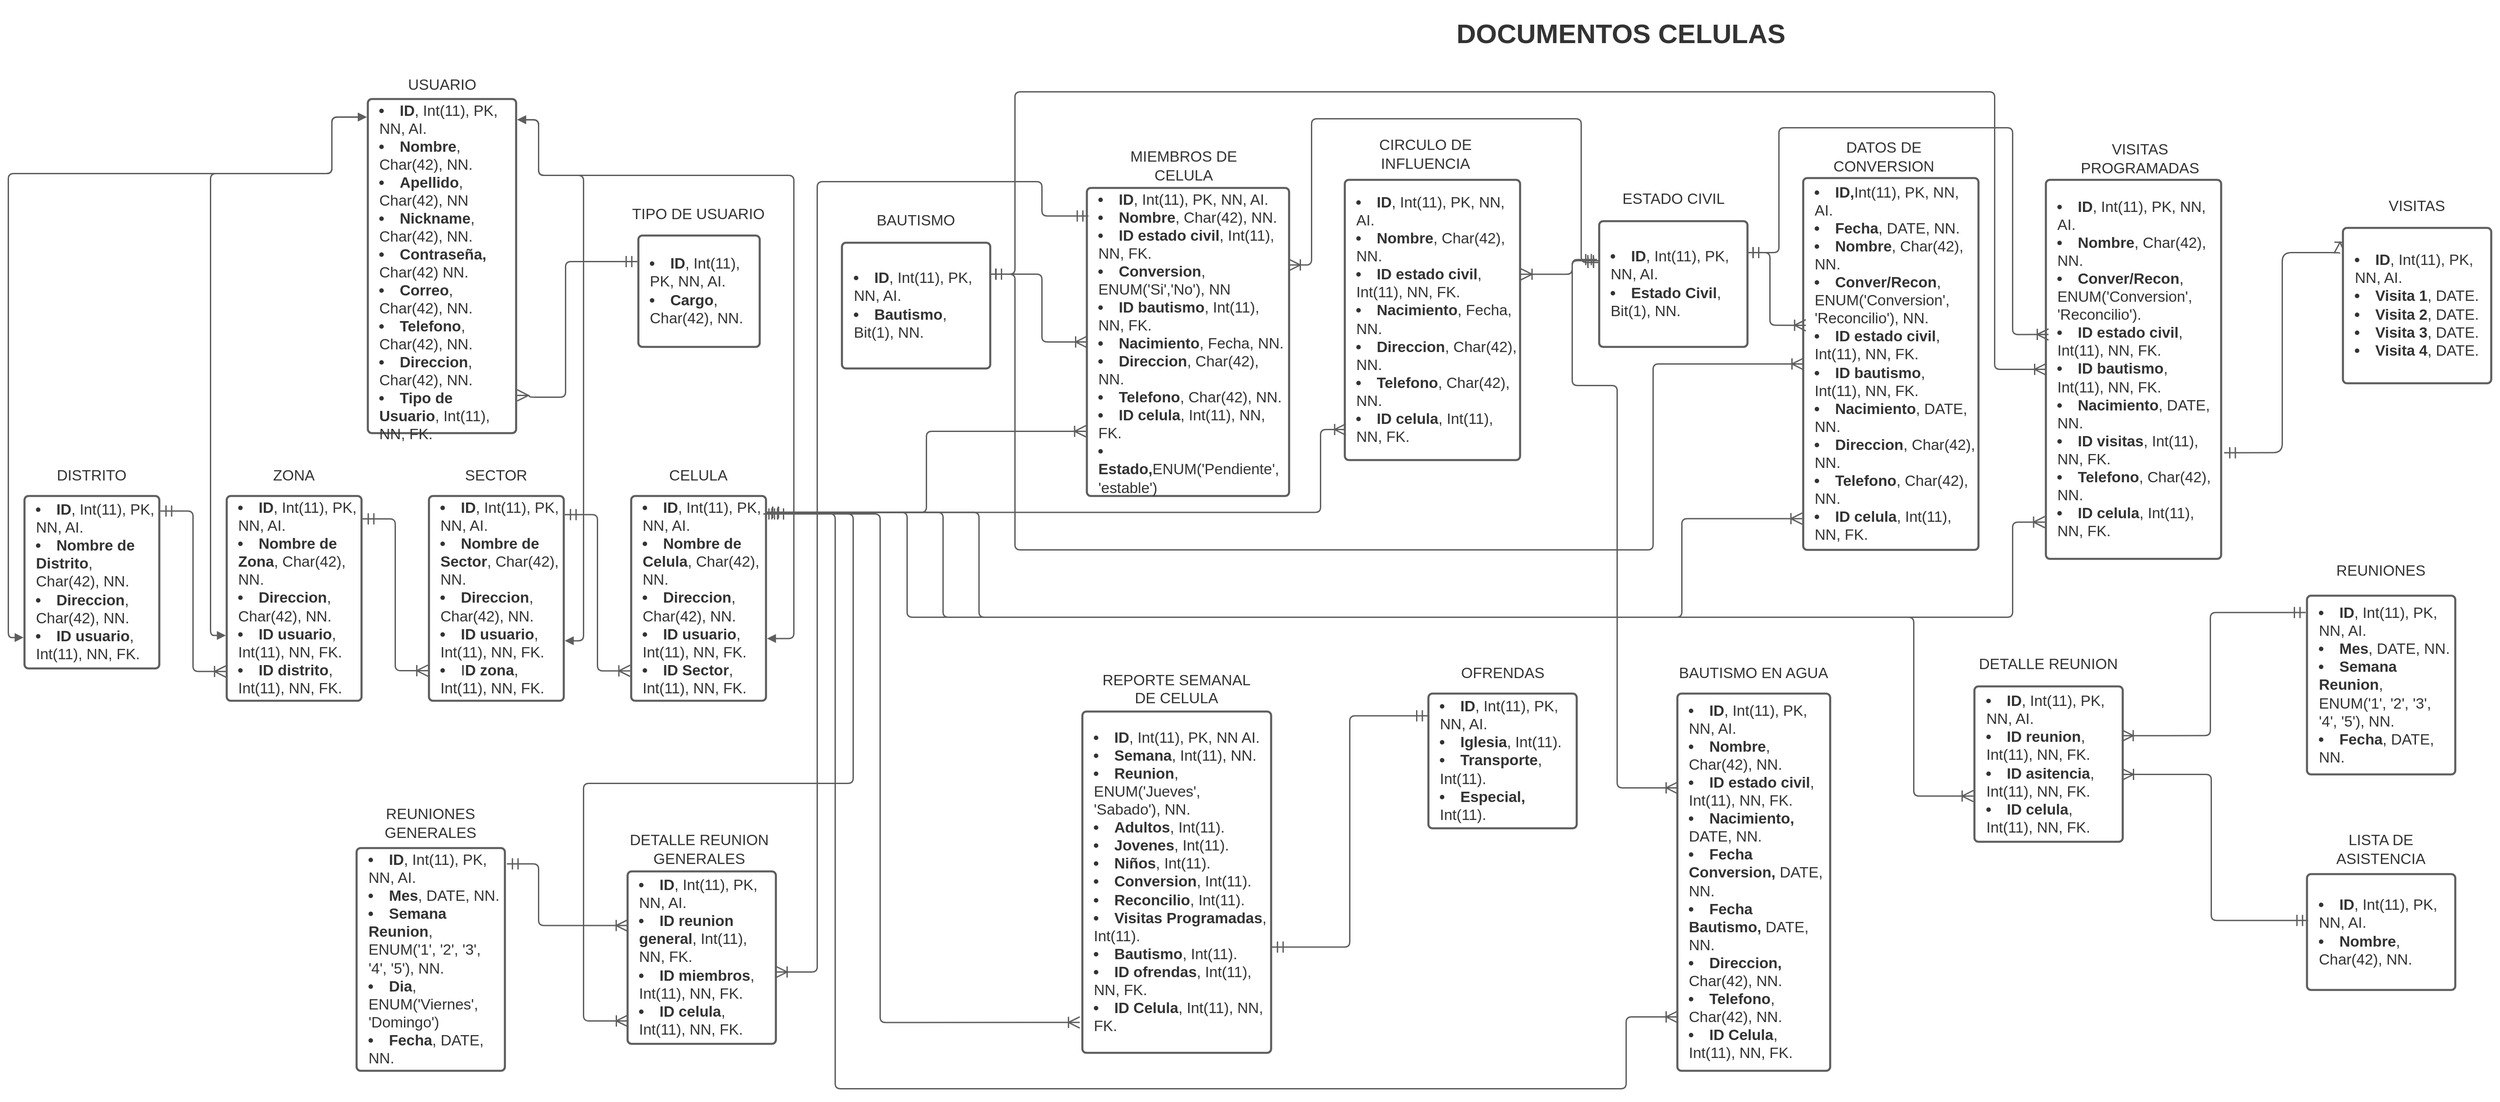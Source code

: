 <mxfile version="17.4.3" type="github" pages="2">
  <diagram id="5V57vhzmCOw08JQ088Q4" name="entidad-relacion">
    <mxGraphModel dx="964" dy="1711" grid="1" gridSize="10" guides="1" tooltips="1" connect="1" arrows="1" fold="1" page="1" pageScale="1" pageWidth="827" pageHeight="1169" math="0" shadow="0">
      <root>
        <mxCell id="0" />
        <mxCell id="1" parent="0" />
        <UserObject label="&lt;ul style=&quot;margin: 0px ; padding-left: 10px ; list-style-position: inside ; list-style-type: disc&quot;&gt;&lt;li style=&quot;text-align: left ; color: #333333 ; font-size: 16.7px&quot;&gt;&lt;span style=&quot;margin-left: 0px ; margin-top: -2px&quot;&gt;&lt;span style=&quot;font-size: 16.7px ; color: #333333 ; font-weight: bold&quot;&gt;ID&lt;/span&gt;&lt;span style=&quot;font-size: 16.7px ; color: #333333&quot;&gt;, Int(11), PK, NN, AI.&lt;/span&gt;&lt;/span&gt;&lt;/li&gt;&lt;li style=&quot;text-align: left ; color: #333333 ; font-size: 16.7px&quot;&gt;&lt;span style=&quot;margin-left: 0px ; margin-top: -2px&quot;&gt;&lt;span style=&quot;font-size: 16.7px ; color: #333333&quot;&gt;&lt;span style=&quot;font-size: 16.7px ; color: #333333 ; font-weight: bold&quot;&gt;Nombre&lt;/span&gt;, Char(42), NN.&lt;/span&gt;&lt;/span&gt;&lt;/li&gt;&lt;li style=&quot;text-align: left ; color: #333333 ; font-size: 16.7px&quot;&gt;&lt;span style=&quot;margin-left: 0px ; margin-top: -2px&quot;&gt;&lt;span style=&quot;font-size: 16.7px ; color: #333333&quot;&gt;&lt;span style=&quot;font-size: 16.7px ; color: #333333 ; font-weight: bold&quot;&gt;Apellido&lt;/span&gt;, Char(42), NN&lt;/span&gt;&lt;/span&gt;&lt;/li&gt;&lt;li style=&quot;text-align: left ; color: #333333 ; font-size: 16.7px&quot;&gt;&lt;span style=&quot;margin-left: 0px ; margin-top: -2px&quot;&gt;&lt;span style=&quot;font-size: 16.7px ; color: #333333&quot;&gt;&lt;b&gt;Nickname&lt;/b&gt;, Char(42), NN.&lt;br&gt;&lt;/span&gt;&lt;/span&gt;&lt;/li&gt;&lt;li style=&quot;text-align: left ; color: #333333 ; font-size: 16.7px&quot;&gt;&lt;span style=&quot;margin-left: 0px ; margin-top: -2px&quot;&gt;&lt;span style=&quot;font-size: 16.7px ; color: #333333&quot;&gt;&lt;b&gt;Contraseña, &lt;/b&gt;Char(42)&lt;b&gt; &lt;/b&gt;NN.&lt;/span&gt;&lt;/span&gt;&lt;/li&gt;&lt;li style=&quot;text-align: left ; color: #333333 ; font-size: 16.7px&quot;&gt;&lt;span style=&quot;margin-left: 0px ; margin-top: -2px&quot;&gt;&lt;span style=&quot;font-size: 16.7px ; color: #333333&quot;&gt;&lt;span style=&quot;font-size: 16.7px ; color: #333333 ; font-weight: bold&quot;&gt;Correo&lt;/span&gt;, Char(42), NN.&lt;/span&gt;&lt;/span&gt;&lt;/li&gt;&lt;li style=&quot;text-align: left ; color: #333333 ; font-size: 16.7px&quot;&gt;&lt;span style=&quot;margin-left: 0px ; margin-top: -2px&quot;&gt;&lt;span style=&quot;font-size: 16.7px ; color: #333333&quot;&gt;&lt;span style=&quot;font-size: 16.7px ; color: #333333 ; font-weight: bold&quot;&gt;Telefono&lt;/span&gt;, Char(42), NN.&lt;/span&gt;&lt;/span&gt;&lt;/li&gt;&lt;li style=&quot;text-align: left ; color: #333333 ; font-size: 16.7px&quot;&gt;&lt;span style=&quot;margin-left: 0px ; margin-top: -2px&quot;&gt;&lt;span style=&quot;font-size: 16.7px ; color: #333333&quot;&gt;&lt;span style=&quot;font-size: 16.7px ; color: #333333 ; font-weight: bold&quot;&gt;Direccion&lt;/span&gt;, Char(42), NN.&lt;/span&gt;&lt;/span&gt;&lt;/li&gt;&lt;li style=&quot;text-align: left ; color: #333333 ; font-size: 16.7px&quot;&gt;&lt;span style=&quot;margin-left: 0px ; margin-top: -2px&quot;&gt;&lt;span style=&quot;font-size: 16.7px ; color: #333333&quot;&gt;&lt;span style=&quot;font-size: 16.7px ; color: #333333 ; font-weight: bold&quot;&gt;Tipo de Usuario&lt;/span&gt;, Int(11), NN, FK.&lt;/span&gt;&lt;/span&gt;&lt;/li&gt;&lt;/ul&gt;" lucidchartObjectId="82R5v5Y6nEMr" id="hVVVExCG_ycvUPT3CRaz-2">
          <mxCell style="html=1;overflow=block;blockSpacing=1;whiteSpace=wrap;fontSize=13;spacing=3.8;strokeColor=#5e5e5e;strokeOpacity=100;rounded=1;absoluteArcSize=1;arcSize=9;strokeWidth=2.3;" parent="1" vertex="1">
            <mxGeometry x="500" y="-22" width="165" height="372" as="geometry" />
          </mxCell>
        </UserObject>
        <UserObject label="USUARIO" lucidchartObjectId="qjS5tmdfZZHY" id="hVVVExCG_ycvUPT3CRaz-3">
          <mxCell style="html=1;overflow=block;blockSpacing=1;whiteSpace=wrap;fontSize=16.7;fontColor=#333333;align=center;spacing=3.8;strokeOpacity=0;fillOpacity=0;rounded=1;absoluteArcSize=1;arcSize=9;fillColor=#ffffff;strokeWidth=2.3;" parent="1" vertex="1">
            <mxGeometry x="493" y="-60" width="180" height="45" as="geometry" />
          </mxCell>
        </UserObject>
        <UserObject label="&lt;ul style=&quot;margin: 0px; padding-left: 10px;list-style-position: inside; list-style-type:disc&quot;&gt;&lt;li style=&quot;text-align:left;color:#333333;font-size:16.7px;&quot;&gt;&lt;span style=&quot;margin-left: 0px;margin-top: -2px;&quot;&gt;&lt;span style=&quot;font-size:16.7px;color:#333333;font-weight: bold;&quot;&gt;ID&lt;/span&gt;&lt;span style=&quot;font-size:16.7px;color:#333333;&quot;&gt;, Int(11), PK, NN, AI.&lt;/span&gt;&lt;/span&gt;&lt;/li&gt;&lt;li style=&quot;text-align:left;color:#333333;font-size:16.7px;&quot;&gt;&lt;span style=&quot;margin-left: 0px;margin-top: -2px;&quot;&gt;&lt;span style=&quot;font-size:16.7px;color:#333333;&quot;&gt;&lt;span style=&quot;font-size:16.7px;color:#333333;font-weight: bold;&quot;&gt;Cargo&lt;/span&gt;, Char(42), NN.&lt;/span&gt;&lt;/span&gt;&lt;/li&gt;&lt;/ul&gt;" lucidchartObjectId="BkS5BK4X9ih0" id="hVVVExCG_ycvUPT3CRaz-4">
          <mxCell style="html=1;overflow=block;blockSpacing=1;whiteSpace=wrap;fontSize=13;spacing=3.8;strokeColor=#5e5e5e;strokeOpacity=100;rounded=1;absoluteArcSize=1;arcSize=9;strokeWidth=2.3;" parent="1" vertex="1">
            <mxGeometry x="801" y="130" width="135" height="124" as="geometry" />
          </mxCell>
        </UserObject>
        <UserObject label="" lucidchartObjectId="PoS5vKJQFFGj" id="hVVVExCG_ycvUPT3CRaz-5">
          <mxCell style="html=1;jettySize=18;whiteSpace=wrap;overflow=block;blockSpacing=1;fontSize=13;strokeColor=#5E5E5E;strokeWidth=1.5;rounded=1;arcSize=12;edgeStyle=orthogonalEdgeStyle;startArrow=ERmany;startSize=10;endArrow=ERmandOne;endSize=10;exitX=1.007;exitY=0.887;exitPerimeter=0;entryX=-0.008;entryY=0.234;entryPerimeter=0;" parent="1" source="hVVVExCG_ycvUPT3CRaz-2" target="hVVVExCG_ycvUPT3CRaz-4" edge="1">
            <mxGeometry width="100" height="100" relative="1" as="geometry">
              <Array as="points">
                <mxPoint x="680" y="308" />
                <mxPoint x="680" y="310" />
                <mxPoint x="720" y="310" />
                <mxPoint x="720" y="159" />
              </Array>
            </mxGeometry>
          </mxCell>
        </UserObject>
        <UserObject label="TIPO DE USUARIO" lucidchartObjectId="dpS5ng57Gb1t" id="hVVVExCG_ycvUPT3CRaz-6">
          <mxCell style="html=1;overflow=block;blockSpacing=1;whiteSpace=wrap;fontSize=16.7;fontColor=#333333;align=center;spacing=3.8;strokeOpacity=0;fillOpacity=0;rounded=1;absoluteArcSize=1;arcSize=9;fillColor=#ffffff;strokeWidth=2.3;" parent="1" vertex="1">
            <mxGeometry x="778" y="83" width="180" height="48" as="geometry" />
          </mxCell>
        </UserObject>
        <UserObject label="&lt;ul style=&quot;margin: 0px; padding-left: 10px;list-style-position: inside; list-style-type:disc&quot;&gt;&lt;li style=&quot;text-align:left;color:#333333;font-size:16.7px;&quot;&gt;&lt;span style=&quot;margin-left: 0px;margin-top: -2px;&quot;&gt;&lt;span style=&quot;font-size:16.7px;color:#333333;font-weight: bold;&quot;&gt;ID&lt;/span&gt;&lt;span style=&quot;font-size:16.7px;color:#333333;&quot;&gt;, Int(11), PK, NN, AI.&lt;/span&gt;&lt;/span&gt;&lt;/li&gt;&lt;li style=&quot;text-align:left;color:#333333;font-size:16.7px;&quot;&gt;&lt;span style=&quot;margin-left: 0px;margin-top: -2px;&quot;&gt;&lt;span style=&quot;font-size:16.7px;color:#333333;&quot;&gt;&lt;span style=&quot;font-size:16.7px;color:#333333;font-weight: bold;&quot;&gt;Nombre de Distrito&lt;/span&gt;, Char(42), NN.&lt;/span&gt;&lt;/span&gt;&lt;/li&gt;&lt;li style=&quot;text-align:left;color:#333333;font-size:16.7px;&quot;&gt;&lt;span style=&quot;margin-left: 0px;margin-top: -2px;&quot;&gt;&lt;span style=&quot;font-size:16.7px;color:#333333;&quot;&gt;&lt;span style=&quot;font-size:16.7px;color:#333333;font-weight: bold;&quot;&gt;Direccion&lt;/span&gt;, Char(42), NN.&lt;/span&gt;&lt;/span&gt;&lt;/li&gt;&lt;li style=&quot;text-align:left;color:#333333;font-size:16.7px;&quot;&gt;&lt;span style=&quot;margin-left: 0px;margin-top: -2px;&quot;&gt;&lt;span style=&quot;font-size:16.7px;color:#333333;&quot;&gt;&lt;span style=&quot;font-size:16.7px;color:#333333;font-weight: bold;&quot;&gt;ID usuario&lt;/span&gt;, Int(11), NN, FK.&lt;/span&gt;&lt;/span&gt;&lt;/li&gt;&lt;/ul&gt;" lucidchartObjectId="DsS5bMqgoHQG" id="hVVVExCG_ycvUPT3CRaz-7">
          <mxCell style="html=1;overflow=block;blockSpacing=1;whiteSpace=wrap;fontSize=13;spacing=3.8;strokeColor=#5e5e5e;strokeOpacity=100;rounded=1;absoluteArcSize=1;arcSize=9;strokeWidth=2.3;" parent="1" vertex="1">
            <mxGeometry x="118" y="420" width="150" height="192" as="geometry" />
          </mxCell>
        </UserObject>
        <UserObject label="&lt;ul style=&quot;margin: 0px; padding-left: 10px;list-style-position: inside; list-style-type:disc&quot;&gt;&lt;li style=&quot;text-align:left;color:#333333;font-size:16.7px;&quot;&gt;&lt;span style=&quot;margin-left: 0px;margin-top: -2px;&quot;&gt;&lt;span style=&quot;font-size:16.7px;color:#333333;font-weight: bold;&quot;&gt;ID&lt;/span&gt;&lt;span style=&quot;font-size:16.7px;color:#333333;&quot;&gt;, Int(11), PK, NN, AI.&lt;/span&gt;&lt;/span&gt;&lt;/li&gt;&lt;li style=&quot;text-align:left;color:#333333;font-size:16.7px;&quot;&gt;&lt;span style=&quot;margin-left: 0px;margin-top: -2px;&quot;&gt;&lt;span style=&quot;font-size:16.7px;color:#333333;&quot;&gt;&lt;span style=&quot;font-size:16.7px;color:#333333;font-weight: bold;&quot;&gt;Nombre de Zona&lt;/span&gt;, Char(42), NN.&lt;/span&gt;&lt;/span&gt;&lt;/li&gt;&lt;li style=&quot;text-align:left;color:#333333;font-size:16.7px;&quot;&gt;&lt;span style=&quot;margin-left: 0px;margin-top: -2px;&quot;&gt;&lt;span style=&quot;font-size:16.7px;color:#333333;&quot;&gt;&lt;span style=&quot;font-size:16.7px;color:#333333;font-weight: bold;&quot;&gt;Direccion&lt;/span&gt;, Char(42), NN.&lt;/span&gt;&lt;/span&gt;&lt;/li&gt;&lt;li style=&quot;text-align:left;color:#333333;font-size:16.7px;&quot;&gt;&lt;span style=&quot;margin-left: 0px;margin-top: -2px;&quot;&gt;&lt;span style=&quot;font-size:16.7px;color:#333333;&quot;&gt;&lt;span style=&quot;font-size:16.7px;color:#333333;font-weight: bold;&quot;&gt;ID usuario&lt;/span&gt;, Int(11), NN, FK.&lt;/span&gt;&lt;/span&gt;&lt;/li&gt;&lt;li style=&quot;text-align:left;color:#333333;font-size:16.7px;&quot;&gt;&lt;span style=&quot;margin-left: 0px;margin-top: -2px;&quot;&gt;&lt;span style=&quot;font-size:16.7px;color:#333333;&quot;&gt;&lt;span style=&quot;font-size:16.7px;color:#333333;font-weight: bold;&quot;&gt;ID distrito&lt;/span&gt;, Int(11), NN, FK.&lt;/span&gt;&lt;/span&gt;&lt;/li&gt;&lt;/ul&gt;" lucidchartObjectId="GsS5qm4cpJs9" id="hVVVExCG_ycvUPT3CRaz-8">
          <mxCell style="html=1;overflow=block;blockSpacing=1;whiteSpace=wrap;fontSize=13;spacing=3.8;strokeColor=#5e5e5e;strokeOpacity=100;rounded=1;absoluteArcSize=1;arcSize=9;strokeWidth=2.3;" parent="1" vertex="1">
            <mxGeometry x="343" y="420" width="150" height="228" as="geometry" />
          </mxCell>
        </UserObject>
        <UserObject label="DISTRITO" lucidchartObjectId="WsS5c-uOvpQ1" id="hVVVExCG_ycvUPT3CRaz-9">
          <mxCell style="html=1;overflow=block;blockSpacing=1;whiteSpace=wrap;fontSize=16.7;fontColor=#333333;align=center;spacing=3.8;strokeOpacity=0;fillOpacity=0;rounded=1;absoluteArcSize=1;arcSize=9;fillColor=#ffffff;strokeWidth=2.3;" parent="1" vertex="1">
            <mxGeometry x="103" y="375" width="180" height="45" as="geometry" />
          </mxCell>
        </UserObject>
        <UserObject label="ZONA" lucidchartObjectId="_sS5B_wUu1G-" id="hVVVExCG_ycvUPT3CRaz-10">
          <mxCell style="html=1;overflow=block;blockSpacing=1;whiteSpace=wrap;fontSize=16.7;fontColor=#333333;align=center;spacing=3.8;strokeOpacity=0;fillOpacity=0;rounded=1;absoluteArcSize=1;arcSize=9;fillColor=#ffffff;strokeWidth=2.3;" parent="1" vertex="1">
            <mxGeometry x="328" y="375" width="180" height="45" as="geometry" />
          </mxCell>
        </UserObject>
        <UserObject label="&lt;ul style=&quot;margin: 0px; padding-left: 10px;list-style-position: inside; list-style-type:disc&quot;&gt;&lt;li style=&quot;text-align:left;color:#333333;font-size:16.7px;&quot;&gt;&lt;span style=&quot;margin-left: 0px;margin-top: -2px;&quot;&gt;&lt;span style=&quot;font-size:16.7px;color:#333333;font-weight: bold;&quot;&gt;ID&lt;/span&gt;&lt;span style=&quot;font-size:16.7px;color:#333333;&quot;&gt;, Int(11), PK, NN, AI.&lt;/span&gt;&lt;/span&gt;&lt;/li&gt;&lt;li style=&quot;text-align:left;color:#333333;font-size:16.7px;&quot;&gt;&lt;span style=&quot;margin-left: 0px;margin-top: -2px;&quot;&gt;&lt;span style=&quot;font-size:16.7px;color:#333333;&quot;&gt;&lt;span style=&quot;font-size:16.7px;color:#333333;font-weight: bold;&quot;&gt;Nombre de Sector&lt;/span&gt;, Char(42), NN.&lt;/span&gt;&lt;/span&gt;&lt;/li&gt;&lt;li style=&quot;text-align:left;color:#333333;font-size:16.7px;&quot;&gt;&lt;span style=&quot;margin-left: 0px;margin-top: -2px;&quot;&gt;&lt;span style=&quot;font-size:16.7px;color:#333333;&quot;&gt;&lt;span style=&quot;font-size:16.7px;color:#333333;font-weight: bold;&quot;&gt;Direccion&lt;/span&gt;, Char(42), NN.&lt;/span&gt;&lt;/span&gt;&lt;/li&gt;&lt;li style=&quot;text-align:left;color:#333333;font-size:16.7px;&quot;&gt;&lt;span style=&quot;margin-left: 0px;margin-top: -2px;&quot;&gt;&lt;span style=&quot;font-size:16.7px;color:#333333;&quot;&gt;&lt;span style=&quot;font-size:16.7px;color:#333333;font-weight: bold;&quot;&gt;ID usuario&lt;/span&gt;, Int(11), NN, FK.&lt;/span&gt;&lt;/span&gt;&lt;/li&gt;&lt;li style=&quot;text-align:left;color:#333333;font-size:16.7px;&quot;&gt;&lt;span style=&quot;margin-left: 0px;margin-top: -2px;&quot;&gt;&lt;span style=&quot;font-size:16.7px;color:#333333;&quot;&gt;&lt;span style=&quot;font-size:16.7px;color:#333333;&quot;&gt;I&lt;/span&gt;&lt;span style=&quot;font-size:16.7px;color:#333333;font-weight: bold;&quot;&gt;D zona&lt;/span&gt;, Int(11), NN, FK.&lt;/span&gt;&lt;/span&gt;&lt;/li&gt;&lt;/ul&gt;" lucidchartObjectId="ntS5eAR_kkg8" id="hVVVExCG_ycvUPT3CRaz-11">
          <mxCell style="html=1;overflow=block;blockSpacing=1;whiteSpace=wrap;fontSize=13;spacing=3.8;strokeColor=#5e5e5e;strokeOpacity=100;rounded=1;absoluteArcSize=1;arcSize=9;strokeWidth=2.3;" parent="1" vertex="1">
            <mxGeometry x="568" y="420" width="150" height="228" as="geometry" />
          </mxCell>
        </UserObject>
        <UserObject label="SECTOR" lucidchartObjectId="0tS5DzOwYZir" id="hVVVExCG_ycvUPT3CRaz-12">
          <mxCell style="html=1;overflow=block;blockSpacing=1;whiteSpace=wrap;fontSize=16.7;fontColor=#333333;align=center;spacing=3.8;strokeOpacity=0;fillOpacity=0;rounded=1;absoluteArcSize=1;arcSize=9;fillColor=#ffffff;strokeWidth=2.3;" parent="1" vertex="1">
            <mxGeometry x="553" y="375" width="180" height="45" as="geometry" />
          </mxCell>
        </UserObject>
        <UserObject label="&lt;ul style=&quot;margin: 0px; padding-left: 10px;list-style-position: inside; list-style-type:disc&quot;&gt;&lt;li style=&quot;text-align:left;color:#333333;font-size:16.7px;&quot;&gt;&lt;span style=&quot;margin-left: 0px;margin-top: -2px;&quot;&gt;&lt;span style=&quot;font-size:16.7px;color:#333333;font-weight: bold;&quot;&gt;ID&lt;/span&gt;&lt;span style=&quot;font-size:16.7px;color:#333333;&quot;&gt;, Int(11), PK, NN, AI.&lt;/span&gt;&lt;/span&gt;&lt;/li&gt;&lt;li style=&quot;text-align:left;color:#333333;font-size:16.7px;&quot;&gt;&lt;span style=&quot;margin-left: 0px;margin-top: -2px;&quot;&gt;&lt;span style=&quot;font-size:16.7px;color:#333333;&quot;&gt;&lt;span style=&quot;font-size:16.7px;color:#333333;font-weight: bold;&quot;&gt;Nombre de Celula&lt;/span&gt;, Char(42), NN.&lt;/span&gt;&lt;/span&gt;&lt;/li&gt;&lt;li style=&quot;text-align:left;color:#333333;font-size:16.7px;&quot;&gt;&lt;span style=&quot;margin-left: 0px;margin-top: -2px;&quot;&gt;&lt;span style=&quot;font-size:16.7px;color:#333333;&quot;&gt;&lt;span style=&quot;font-size:16.7px;color:#333333;font-weight: bold;&quot;&gt;Direccion&lt;/span&gt;, Char(42), NN.&lt;/span&gt;&lt;/span&gt;&lt;/li&gt;&lt;li style=&quot;text-align:left;color:#333333;font-size:16.7px;&quot;&gt;&lt;span style=&quot;margin-left: 0px;margin-top: -2px;&quot;&gt;&lt;span style=&quot;font-size:16.7px;color:#333333;&quot;&gt;&lt;span style=&quot;font-size:16.7px;color:#333333;font-weight: bold;&quot;&gt;ID usuario&lt;/span&gt;, Int(11), NN, FK.&lt;/span&gt;&lt;/span&gt;&lt;/li&gt;&lt;li style=&quot;text-align:left;color:#333333;font-size:16.7px;&quot;&gt;&lt;span style=&quot;margin-left: 0px;margin-top: -2px;&quot;&gt;&lt;span style=&quot;font-size:16.7px;color:#333333;&quot;&gt;&lt;span style=&quot;font-size:16.7px;color:#333333;font-weight: bold;&quot;&gt;ID Sector&lt;/span&gt;, Int(11), NN, FK.&lt;/span&gt;&lt;/span&gt;&lt;/li&gt;&lt;/ul&gt;" lucidchartObjectId="duS5OvGpFjz5" id="hVVVExCG_ycvUPT3CRaz-13">
          <mxCell style="html=1;overflow=block;blockSpacing=1;whiteSpace=wrap;fontSize=13;spacing=3.8;strokeColor=#5e5e5e;strokeOpacity=100;rounded=1;absoluteArcSize=1;arcSize=9;strokeWidth=2.3;" parent="1" vertex="1">
            <mxGeometry x="793" y="420" width="150" height="228" as="geometry" />
          </mxCell>
        </UserObject>
        <UserObject label="CELULA" lucidchartObjectId="muS5HW5V1hs6" id="hVVVExCG_ycvUPT3CRaz-14">
          <mxCell style="html=1;overflow=block;blockSpacing=1;whiteSpace=wrap;fontSize=16.7;fontColor=#333333;align=center;spacing=3.8;strokeOpacity=0;fillOpacity=0;rounded=1;absoluteArcSize=1;arcSize=9;fillColor=#ffffff;strokeWidth=2.3;" parent="1" vertex="1">
            <mxGeometry x="778" y="375" width="180" height="45" as="geometry" />
          </mxCell>
        </UserObject>
        <UserObject label="" lucidchartObjectId="jES5g3Nga3S5" id="hVVVExCG_ycvUPT3CRaz-15">
          <mxCell style="html=1;jettySize=18;whiteSpace=wrap;overflow=block;blockSpacing=1;fontSize=13;strokeColor=#5E5E5E;strokeWidth=1.5;rounded=1;arcSize=12;edgeStyle=orthogonalEdgeStyle;startArrow=block;startFill=1;endArrow=block;endFill=1;exitX=-0.007;exitY=0.821;exitPerimeter=0;entryX=-0.007;entryY=0.054;entryPerimeter=0;" parent="1" source="hVVVExCG_ycvUPT3CRaz-7" target="hVVVExCG_ycvUPT3CRaz-2" edge="1">
            <mxGeometry width="100" height="100" relative="1" as="geometry">
              <Array as="points">
                <mxPoint x="100" y="578" />
                <mxPoint x="100" y="61" />
                <mxPoint x="460" y="61" />
                <mxPoint x="460" y="-2" />
              </Array>
            </mxGeometry>
          </mxCell>
        </UserObject>
        <UserObject label="" lucidchartObjectId="xFS5GqGM_.Y_" id="hVVVExCG_ycvUPT3CRaz-16">
          <mxCell style="html=1;jettySize=18;whiteSpace=wrap;overflow=block;blockSpacing=1;fontSize=13;strokeColor=#5E5E5E;strokeWidth=1.5;rounded=1;arcSize=12;edgeStyle=orthogonalEdgeStyle;startArrow=block;startFill=1;endArrow=block;endFill=1;exitX=-0.007;exitY=0.681;exitPerimeter=0;entryX=-0.007;entryY=0.054;entryPerimeter=0;" parent="1" source="hVVVExCG_ycvUPT3CRaz-8" target="hVVVExCG_ycvUPT3CRaz-2" edge="1">
            <mxGeometry width="100" height="100" relative="1" as="geometry">
              <Array as="points">
                <mxPoint x="325" y="575" />
                <mxPoint x="325" y="61" />
                <mxPoint x="460" y="61" />
                <mxPoint x="460" y="-2" />
              </Array>
            </mxGeometry>
          </mxCell>
        </UserObject>
        <UserObject label="" lucidchartObjectId="0GS5aTeJqF3n" id="hVVVExCG_ycvUPT3CRaz-17">
          <mxCell style="html=1;jettySize=18;whiteSpace=wrap;overflow=block;blockSpacing=1;fontSize=13;strokeColor=#5E5E5E;strokeWidth=1.5;rounded=1;arcSize=12;edgeStyle=orthogonalEdgeStyle;startArrow=block;startFill=1;endArrow=block;endFill=1;exitX=1.008;exitY=0.707;exitPerimeter=0;entryX=1.007;entryY=0.062;entryPerimeter=0;" parent="1" source="hVVVExCG_ycvUPT3CRaz-11" target="hVVVExCG_ycvUPT3CRaz-2" edge="1">
            <mxGeometry width="100" height="100" relative="1" as="geometry">
              <Array as="points">
                <mxPoint x="740" y="581" />
                <mxPoint x="740" y="63" />
                <mxPoint x="690" y="63" />
                <mxPoint x="690" y="1" />
              </Array>
            </mxGeometry>
          </mxCell>
        </UserObject>
        <UserObject label="" lucidchartObjectId="9HS5nQN5cFxQ" id="hVVVExCG_ycvUPT3CRaz-18">
          <mxCell style="html=1;jettySize=18;whiteSpace=wrap;overflow=block;blockSpacing=1;fontSize=13;strokeColor=#5E5E5E;strokeWidth=1.5;rounded=1;arcSize=12;edgeStyle=orthogonalEdgeStyle;startArrow=block;startFill=1;endArrow=block;endFill=1;exitX=1.008;exitY=0.696;exitPerimeter=0;entryX=1.007;entryY=0.062;entryPerimeter=0;" parent="1" source="hVVVExCG_ycvUPT3CRaz-13" target="hVVVExCG_ycvUPT3CRaz-2" edge="1">
            <mxGeometry width="100" height="100" relative="1" as="geometry">
              <Array as="points">
                <mxPoint x="974" y="579" />
                <mxPoint x="974" y="63" />
                <mxPoint x="690" y="63" />
                <mxPoint x="690" y="1" />
              </Array>
            </mxGeometry>
          </mxCell>
        </UserObject>
        <UserObject label="" lucidchartObjectId="iNS5FCsrRyf~" id="hVVVExCG_ycvUPT3CRaz-19">
          <mxCell style="html=1;jettySize=18;whiteSpace=wrap;overflow=block;blockSpacing=1;fontSize=13;strokeColor=#5E5E5E;strokeWidth=1.5;rounded=1;arcSize=12;edgeStyle=orthogonalEdgeStyle;startArrow=ERmandOne;startSize=10;endArrow=ERoneToMany;endSize=10;exitX=1.008;exitY=0.087;exitPerimeter=0;entryX=-0.007;entryY=0.857;entryPerimeter=0;" parent="1" source="hVVVExCG_ycvUPT3CRaz-7" target="hVVVExCG_ycvUPT3CRaz-8" edge="1">
            <mxGeometry width="100" height="100" relative="1" as="geometry">
              <Array as="points" />
            </mxGeometry>
          </mxCell>
        </UserObject>
        <UserObject label="" lucidchartObjectId="rNS5x-lfrkO8" id="hVVVExCG_ycvUPT3CRaz-20">
          <mxCell style="html=1;jettySize=18;whiteSpace=wrap;overflow=block;blockSpacing=1;fontSize=13;strokeColor=#5E5E5E;strokeWidth=1.5;rounded=1;arcSize=12;edgeStyle=orthogonalEdgeStyle;startArrow=ERmandOne;startSize=10;endArrow=ERoneToMany;endSize=10;exitX=1.008;exitY=0.112;exitPerimeter=0;entryX=-0.007;entryY=0.853;entryPerimeter=0;" parent="1" source="hVVVExCG_ycvUPT3CRaz-8" target="hVVVExCG_ycvUPT3CRaz-11" edge="1">
            <mxGeometry width="100" height="100" relative="1" as="geometry">
              <Array as="points" />
            </mxGeometry>
          </mxCell>
        </UserObject>
        <UserObject label="" lucidchartObjectId="yNS5OGtcH84g" id="hVVVExCG_ycvUPT3CRaz-21">
          <mxCell style="html=1;jettySize=18;whiteSpace=wrap;overflow=block;blockSpacing=1;fontSize=13;strokeColor=#5E5E5E;strokeWidth=1.5;rounded=1;arcSize=12;edgeStyle=orthogonalEdgeStyle;startArrow=ERmandOne;startSize=10;endArrow=ERoneToMany;endSize=10;exitX=1.008;exitY=0.091;exitPerimeter=0;entryX=-0.008;entryY=0.854;entryPerimeter=0;" parent="1" source="hVVVExCG_ycvUPT3CRaz-11" target="hVVVExCG_ycvUPT3CRaz-13" edge="1">
            <mxGeometry width="100" height="100" relative="1" as="geometry">
              <Array as="points" />
            </mxGeometry>
          </mxCell>
        </UserObject>
        <UserObject label="&lt;ul style=&quot;margin: 0px ; padding-left: 10px ; list-style-position: inside ; list-style-type: disc&quot;&gt;&lt;li style=&quot;text-align: left ; color: #333333 ; font-size: 16.7px&quot;&gt;&lt;span style=&quot;margin-left: 0px ; margin-top: -2px&quot;&gt;&lt;span style=&quot;font-size: 16.7px ; color: #333333 ; font-weight: bold&quot;&gt;ID&lt;/span&gt;&lt;span style=&quot;font-size: 16.7px ; color: #333333&quot;&gt;, Int(11), PK, NN, AI.&lt;/span&gt;&lt;/span&gt;&lt;/li&gt;&lt;li style=&quot;text-align: left ; color: #333333 ; font-size: 16.7px&quot;&gt;&lt;span style=&quot;margin-left: 0px ; margin-top: -2px&quot;&gt;&lt;span style=&quot;font-size: 16.7px ; color: #333333&quot;&gt;&lt;span style=&quot;font-size: 16.7px ; color: #333333 ; font-weight: bold&quot;&gt;Nombre&lt;/span&gt;, Char(42), NN.&lt;/span&gt;&lt;/span&gt;&lt;/li&gt;&lt;li style=&quot;text-align: left ; color: #333333 ; font-size: 16.7px&quot;&gt;&lt;span style=&quot;margin-left: 0px ; margin-top: -2px&quot;&gt;&lt;span style=&quot;font-size: 16.7px ; color: #333333&quot;&gt;&lt;span style=&quot;font-size: 16.7px ; color: #333333 ; font-weight: bold&quot;&gt;ID estado civil&lt;/span&gt;, Int(11), NN, FK.&lt;/span&gt;&lt;/span&gt;&lt;/li&gt;&lt;li style=&quot;text-align: left ; color: #333333 ; font-size: 16.7px&quot;&gt;&lt;span style=&quot;margin-left: 0px ; margin-top: -2px&quot;&gt;&lt;span style=&quot;font-size: 16.7px ; color: #333333&quot;&gt;&lt;span style=&quot;font-size: 16.7px ; color: #333333 ; font-weight: bold&quot;&gt;Conversion&lt;/span&gt;, ENUM(&#39;Si&#39;,&#39;No&#39;), NN&lt;/span&gt;&lt;/span&gt;&lt;/li&gt;&lt;li style=&quot;text-align: left ; color: #333333 ; font-size: 16.7px&quot;&gt;&lt;span style=&quot;margin-left: 0px ; margin-top: -2px&quot;&gt;&lt;span style=&quot;font-size: 16.7px ; color: #333333&quot;&gt;&lt;span style=&quot;font-size: 16.7px ; color: #333333 ; font-weight: bold&quot;&gt;ID bautismo&lt;/span&gt;, Int(11), NN, FK.&lt;/span&gt;&lt;/span&gt;&lt;/li&gt;&lt;li style=&quot;text-align: left ; color: #333333 ; font-size: 16.7px&quot;&gt;&lt;span style=&quot;margin-left: 0px ; margin-top: -2px&quot;&gt;&lt;span style=&quot;font-size: 16.7px ; color: #333333&quot;&gt;&lt;span style=&quot;font-size: 16.7px ; color: #333333 ; font-weight: bold&quot;&gt;Nacimiento&lt;/span&gt;, Fecha, NN.&lt;/span&gt;&lt;/span&gt;&lt;/li&gt;&lt;li style=&quot;text-align: left ; color: #333333 ; font-size: 16.7px&quot;&gt;&lt;span style=&quot;margin-left: 0px ; margin-top: -2px&quot;&gt;&lt;span style=&quot;font-size: 16.7px ; color: #333333&quot;&gt;&lt;span style=&quot;font-size: 16.7px ; color: #333333 ; font-weight: bold&quot;&gt;Direccion&lt;/span&gt;, Char(42), NN.&lt;/span&gt;&lt;/span&gt;&lt;/li&gt;&lt;li style=&quot;text-align: left ; color: #333333 ; font-size: 16.7px&quot;&gt;&lt;span style=&quot;margin-left: 0px ; margin-top: -2px&quot;&gt;&lt;span style=&quot;font-size: 16.7px ; color: #333333&quot;&gt;&lt;span style=&quot;font-size: 16.7px ; color: #333333 ; font-weight: bold&quot;&gt;Telefono&lt;/span&gt;, Char(42), NN.&lt;/span&gt;&lt;/span&gt;&lt;/li&gt;&lt;li style=&quot;text-align: left ; color: #333333 ; font-size: 16.7px&quot;&gt;&lt;span style=&quot;margin-left: 0px ; margin-top: -2px&quot;&gt;&lt;span style=&quot;font-size: 16.7px ; color: #333333&quot;&gt;&lt;span style=&quot;font-size: 16.7px ; color: #333333 ; font-weight: bold&quot;&gt;ID celula&lt;/span&gt;, Int(11), NN, FK.&lt;/span&gt;&lt;/span&gt;&lt;/li&gt;&lt;li style=&quot;text-align: left ; color: #333333 ; font-size: 16.7px&quot;&gt;&lt;span style=&quot;margin-left: 0px ; margin-top: -2px&quot;&gt;&lt;span style=&quot;font-size: 16.7px ; color: #333333&quot;&gt;&lt;span style=&quot;font-size: 16.7px ; color: #333333 ; font-weight: bold&quot;&gt;Estado,&lt;/span&gt;ENUM(&#39;Pendiente&#39;, &#39;estable&#39;)&lt;/span&gt;&lt;/span&gt;&lt;/li&gt;&lt;/ul&gt;" lucidchartObjectId="M2S5LgVkmGf-" id="hVVVExCG_ycvUPT3CRaz-22">
          <mxCell style="html=1;overflow=block;blockSpacing=1;whiteSpace=wrap;fontSize=13;spacing=3.8;strokeColor=#5e5e5e;strokeOpacity=100;rounded=1;absoluteArcSize=1;arcSize=9;strokeWidth=2.3;" parent="1" vertex="1">
            <mxGeometry x="1300" y="77" width="225" height="343" as="geometry" />
          </mxCell>
        </UserObject>
        <UserObject label="MIEMBROS DE CELULA" lucidchartObjectId="_HZ59CrG-kDr" id="hVVVExCG_ycvUPT3CRaz-23">
          <mxCell style="html=1;overflow=block;blockSpacing=1;whiteSpace=wrap;fontSize=16.7;fontColor=#333333;align=center;spacing=3.8;strokeOpacity=0;fillOpacity=0;rounded=1;absoluteArcSize=1;arcSize=9;fillColor=#ffffff;strokeWidth=2.3;" parent="1" vertex="1">
            <mxGeometry x="1317.5" y="29" width="180" height="48" as="geometry" />
          </mxCell>
        </UserObject>
        <UserObject label="" lucidchartObjectId="9IZ5y9N6FKIM" id="hVVVExCG_ycvUPT3CRaz-24">
          <mxCell style="html=1;jettySize=18;whiteSpace=wrap;overflow=block;blockSpacing=1;fontSize=13;strokeColor=#5E5E5E;strokeWidth=1.5;rounded=1;arcSize=12;edgeStyle=orthogonalEdgeStyle;startArrow=ERmandOne;startSize=10;endArrow=ERoneToMany;endSize=10;exitX=1.008;exitY=0.08;exitPerimeter=0;entryX=-0.005;entryY=0.79;entryPerimeter=0;" parent="1" source="hVVVExCG_ycvUPT3CRaz-13" target="hVVVExCG_ycvUPT3CRaz-22" edge="1">
            <mxGeometry width="100" height="100" relative="1" as="geometry">
              <Array as="points" />
            </mxGeometry>
          </mxCell>
        </UserObject>
        <UserObject label="DOCUMENTOS CELULAS" lucidchartObjectId="IOZ5YCxjKSTB" id="hVVVExCG_ycvUPT3CRaz-25">
          <mxCell style="html=1;overflow=block;blockSpacing=1;whiteSpace=wrap;fontSize=30;fontColor=#333333;fontStyle=1;align=center;spacing=3.8;strokeOpacity=0;fillOpacity=0;rounded=1;absoluteArcSize=1;arcSize=9;fillColor=#ffffff;strokeWidth=2.3;" parent="1" vertex="1">
            <mxGeometry x="1662" y="-130" width="465" height="70" as="geometry" />
          </mxCell>
        </UserObject>
        <UserObject label="&lt;ul style=&quot;margin: 0px ; padding-left: 10px ; list-style-position: inside ; list-style-type: disc&quot;&gt;&lt;li style=&quot;text-align: left ; color: #333333 ; font-size: 16.7px&quot;&gt;&lt;span style=&quot;margin-left: 0px ; margin-top: -2px&quot;&gt;&lt;span style=&quot;font-size: 16.7px ; color: #333333 ; font-weight: bold&quot;&gt;ID&lt;/span&gt;&lt;span style=&quot;font-size: 16.7px ; color: #333333&quot;&gt;, Int(11), PK, NN, AI.&lt;/span&gt;&lt;/span&gt;&lt;/li&gt;&lt;li style=&quot;text-align: left ; color: #333333 ; font-size: 16.7px&quot;&gt;&lt;span style=&quot;margin-left: 0px ; margin-top: -2px&quot;&gt;&lt;span style=&quot;font-size: 16.7px ; color: #333333&quot;&gt;&lt;span style=&quot;font-size: 16.7px ; color: #333333 ; font-weight: bold&quot;&gt;Nombre&lt;/span&gt;, Char(42), NN.&lt;/span&gt;&lt;/span&gt;&lt;/li&gt;&lt;li style=&quot;text-align: left ; color: #333333 ; font-size: 16.7px&quot;&gt;&lt;span style=&quot;margin-left: 0px ; margin-top: -2px&quot;&gt;&lt;span style=&quot;font-size: 16.7px ; color: #333333&quot;&gt;&lt;b&gt;ID estado civil&lt;/b&gt;, Int(11), NN, FK.&lt;/span&gt;&lt;/span&gt;&lt;/li&gt;&lt;li style=&quot;text-align: left ; color: #333333 ; font-size: 16.7px&quot;&gt;&lt;span style=&quot;margin-left: 0px ; margin-top: -2px&quot;&gt;&lt;span style=&quot;font-size: 16.7px ; color: #333333&quot;&gt;&lt;span style=&quot;font-size: 16.7px ; color: #333333 ; font-weight: bold&quot;&gt;Nacimiento&lt;/span&gt;, Fecha, NN.&lt;/span&gt;&lt;/span&gt;&lt;/li&gt;&lt;li style=&quot;text-align: left ; color: #333333 ; font-size: 16.7px&quot;&gt;&lt;span style=&quot;margin-left: 0px ; margin-top: -2px&quot;&gt;&lt;span style=&quot;font-size: 16.7px ; color: #333333&quot;&gt;&lt;span style=&quot;font-size: 16.7px ; color: #333333 ; font-weight: bold&quot;&gt;Direccion&lt;/span&gt;, Char(42), NN.&lt;/span&gt;&lt;/span&gt;&lt;/li&gt;&lt;li style=&quot;text-align: left ; color: #333333 ; font-size: 16.7px&quot;&gt;&lt;span style=&quot;margin-left: 0px ; margin-top: -2px&quot;&gt;&lt;span style=&quot;font-size: 16.7px ; color: #333333&quot;&gt;&lt;span style=&quot;font-size: 16.7px ; color: #333333 ; font-weight: bold&quot;&gt;Telefono&lt;/span&gt;, Char(42), NN.&lt;/span&gt;&lt;/span&gt;&lt;/li&gt;&lt;li style=&quot;text-align: left ; color: #333333 ; font-size: 16.7px&quot;&gt;&lt;span style=&quot;margin-left: 0px ; margin-top: -2px&quot;&gt;&lt;span style=&quot;font-size: 16.7px ; color: #333333&quot;&gt;&lt;span style=&quot;font-size: 16.7px ; color: #333333 ; font-weight: bold&quot;&gt;ID celula&lt;/span&gt;, Int(11), NN, FK.&lt;/span&gt;&lt;/span&gt;&lt;/li&gt;&lt;/ul&gt;" lucidchartObjectId="K7Z5dQxVVRpv" id="hVVVExCG_ycvUPT3CRaz-26">
          <mxCell style="html=1;overflow=block;blockSpacing=1;whiteSpace=wrap;fontSize=13;spacing=3.8;strokeColor=#5e5e5e;strokeOpacity=100;rounded=1;absoluteArcSize=1;arcSize=9;strokeWidth=2.3;" parent="1" vertex="1">
            <mxGeometry x="1587" y="68" width="195" height="312" as="geometry" />
          </mxCell>
        </UserObject>
        <UserObject label="CIRCULO DE INFLUENCIA" lucidchartObjectId="Ej05aYapbvef" id="hVVVExCG_ycvUPT3CRaz-27">
          <mxCell style="html=1;overflow=block;blockSpacing=1;whiteSpace=wrap;fontSize=16.7;fontColor=#333333;align=center;spacing=3.8;strokeOpacity=0;fillOpacity=0;rounded=1;absoluteArcSize=1;arcSize=9;fillColor=#ffffff;strokeWidth=2.3;" parent="1" vertex="1">
            <mxGeometry x="1587" y="16" width="180" height="48" as="geometry" />
          </mxCell>
        </UserObject>
        <UserObject label="" lucidchartObjectId="1j05BnCwob1R" id="hVVVExCG_ycvUPT3CRaz-28">
          <mxCell style="html=1;jettySize=18;whiteSpace=wrap;overflow=block;blockSpacing=1;fontSize=13;strokeColor=#5E5E5E;strokeWidth=1.5;rounded=1;arcSize=12;edgeStyle=orthogonalEdgeStyle;startArrow=ERoneToMany;startSize=10;endArrow=ERmandOne;endSize=10;entryX=1.008;entryY=0.08;entryPerimeter=0;exitX=0.006;exitY=0.891;exitDx=0;exitDy=0;exitPerimeter=0;" parent="1" source="hVVVExCG_ycvUPT3CRaz-26" target="hVVVExCG_ycvUPT3CRaz-13" edge="1">
            <mxGeometry width="100" height="100" relative="1" as="geometry">
              <Array as="points">
                <mxPoint x="1560" y="346" />
                <mxPoint x="1560" y="438" />
              </Array>
              <mxPoint x="1580" y="420" as="sourcePoint" />
            </mxGeometry>
          </mxCell>
        </UserObject>
        <UserObject label="&lt;ul style=&quot;margin: 0px ; padding-left: 10px ; list-style-position: inside ; list-style-type: disc&quot;&gt;&lt;li style=&quot;text-align: left ; color: #333333 ; font-size: 16.7px&quot;&gt;&lt;span style=&quot;margin-left: 0px ; margin-top: -2px&quot;&gt;&lt;span style=&quot;font-size: 16.7px ; color: #333333 ; font-weight: bold&quot;&gt;ID&lt;/span&gt;&lt;span style=&quot;font-size: 16.7px ; color: #333333&quot;&gt;, Int(11), PK, NN, AI.&lt;/span&gt;&lt;/span&gt;&lt;/li&gt;&lt;li style=&quot;text-align: left ; color: #333333 ; font-size: 16.7px&quot;&gt;&lt;span style=&quot;margin-left: 0px ; margin-top: -2px&quot;&gt;&lt;span style=&quot;font-size: 16.7px ; color: #333333&quot;&gt;&lt;b&gt;ID reunion&lt;/b&gt;, Int(11), NN, FK.&lt;/span&gt;&lt;/span&gt;&lt;/li&gt;&lt;li style=&quot;text-align: left ; color: #333333 ; font-size: 16.7px&quot;&gt;&lt;b&gt;ID asitencia&lt;/b&gt;, Int(11), NN, FK.&lt;br&gt;&lt;b&gt;&lt;/b&gt;&lt;/li&gt;&lt;li style=&quot;text-align: left ; color: #333333 ; font-size: 16.7px&quot;&gt;&lt;span style=&quot;margin-left: 0px ; margin-top: -2px&quot;&gt;&lt;span style=&quot;font-size: 16.7px ; color: #333333&quot;&gt;&lt;span style=&quot;font-size: 16.7px ; color: #333333 ; font-weight: bold&quot;&gt;ID celula&lt;/span&gt;, Int(11), NN, FK.&lt;/span&gt;&lt;/span&gt;&lt;/li&gt;&lt;/ul&gt;" lucidchartObjectId="6I_5zqr.uQOb" id="hVVVExCG_ycvUPT3CRaz-29">
          <mxCell style="html=1;overflow=block;blockSpacing=1;whiteSpace=wrap;fontSize=13;spacing=3.8;strokeColor=#5e5e5e;strokeOpacity=100;rounded=1;absoluteArcSize=1;arcSize=9;strokeWidth=2.3;" parent="1" vertex="1">
            <mxGeometry x="2287.5" y="632" width="165" height="173" as="geometry" />
          </mxCell>
        </UserObject>
        <UserObject label="DETALLE REUNION" lucidchartObjectId="z9q66F7CPwF9" id="hVVVExCG_ycvUPT3CRaz-30">
          <mxCell style="html=1;overflow=block;blockSpacing=1;whiteSpace=wrap;fontSize=16.7;fontColor=#333333;align=center;spacing=3.8;strokeOpacity=0;fillOpacity=0;rounded=1;absoluteArcSize=1;arcSize=9;fillColor=#ffffff;strokeWidth=2.3;" parent="1" vertex="1">
            <mxGeometry x="2280" y="584" width="180" height="48" as="geometry" />
          </mxCell>
        </UserObject>
        <UserObject label="&lt;ul style=&quot;margin: 0px ; padding-left: 10px ; list-style-position: inside ; list-style-type: disc&quot;&gt;&lt;li style=&quot;text-align: left ; color: #333333 ; font-size: 16.7px&quot;&gt;&lt;span style=&quot;margin-left: 0px ; margin-top: -2px&quot;&gt;&lt;span style=&quot;font-size: 16.7px ; color: #333333 ; font-weight: bold&quot;&gt;ID,&lt;/span&gt;&lt;span style=&quot;font-size: 16.7px ; color: #333333&quot;&gt;Int(11), PK, NN, AI.&lt;/span&gt;&lt;/span&gt;&lt;/li&gt;&lt;li style=&quot;text-align: left ; color: #333333 ; font-size: 16.7px&quot;&gt;&lt;span style=&quot;margin-left: 0px ; margin-top: -2px&quot;&gt;&lt;span style=&quot;font-size: 16.7px ; color: #333333&quot;&gt;&lt;span style=&quot;font-size: 16.7px ; color: #333333 ; font-weight: bold&quot;&gt;Fecha&lt;/span&gt;, DATE, NN.&lt;/span&gt;&lt;/span&gt;&lt;/li&gt;&lt;li style=&quot;text-align: left ; color: #333333 ; font-size: 16.7px&quot;&gt;&lt;span style=&quot;margin-left: 0px ; margin-top: -2px&quot;&gt;&lt;span style=&quot;font-size: 16.7px ; color: #333333&quot;&gt;&lt;span style=&quot;font-size: 16.7px ; color: #333333 ; font-weight: bold&quot;&gt;Nombre&lt;/span&gt;, Char(42), NN.&lt;/span&gt;&lt;/span&gt;&lt;/li&gt;&lt;li style=&quot;text-align: left ; color: #333333 ; font-size: 16.7px&quot;&gt;&lt;span style=&quot;margin-left: 0px ; margin-top: -2px&quot;&gt;&lt;span style=&quot;font-size: 16.7px ; color: #333333&quot;&gt;&lt;span style=&quot;font-size: 16.7px ; color: #333333 ; font-weight: bold&quot;&gt;Conver/Recon&lt;/span&gt;, ENUM(&#39;Conversion&#39;, &#39;Reconcilio&#39;), NN.&lt;/span&gt;&lt;/span&gt;&lt;/li&gt;&lt;li style=&quot;text-align: left ; color: #333333 ; font-size: 16.7px&quot;&gt;&lt;span style=&quot;margin-left: 0px ; margin-top: -2px&quot;&gt;&lt;span style=&quot;font-size: 16.7px ; color: #333333&quot;&gt;&lt;b&gt;ID estado civil&lt;/b&gt;, Int(11), NN, FK.&lt;/span&gt;&lt;/span&gt;&lt;/li&gt;&lt;li style=&quot;text-align: left ; color: #333333 ; font-size: 16.7px&quot;&gt;&lt;span style=&quot;margin-left: 0px ; margin-top: -2px&quot;&gt;&lt;span style=&quot;font-size: 16.7px ; color: #333333&quot;&gt;&lt;span style=&quot;font-size: 16.7px ; color: #333333 ; font-weight: bold&quot;&gt;ID bautismo&lt;/span&gt;, Int(11), NN, FK.&lt;/span&gt;&lt;/span&gt;&lt;/li&gt;&lt;li style=&quot;text-align: left ; color: #333333 ; font-size: 16.7px&quot;&gt;&lt;span style=&quot;margin-left: 0px ; margin-top: -2px&quot;&gt;&lt;span style=&quot;font-size: 16.7px ; color: #333333&quot;&gt;&lt;span style=&quot;font-size: 16.7px ; color: #333333 ; font-weight: bold&quot;&gt;Nacimiento&lt;/span&gt;, DATE, NN.&lt;/span&gt;&lt;/span&gt;&lt;/li&gt;&lt;li style=&quot;text-align: left ; color: #333333 ; font-size: 16.7px&quot;&gt;&lt;span style=&quot;margin-left: 0px ; margin-top: -2px&quot;&gt;&lt;span style=&quot;font-size: 16.7px ; color: #333333&quot;&gt;&lt;span style=&quot;font-size: 16.7px ; color: #333333 ; font-weight: bold&quot;&gt;Direccion&lt;/span&gt;, Char(42), NN.&lt;/span&gt;&lt;/span&gt;&lt;/li&gt;&lt;li style=&quot;text-align: left ; color: #333333 ; font-size: 16.7px&quot;&gt;&lt;span style=&quot;margin-left: 0px ; margin-top: -2px&quot;&gt;&lt;span style=&quot;font-size: 16.7px ; color: #333333&quot;&gt;&lt;span style=&quot;font-size: 16.7px ; color: #333333 ; font-weight: bold&quot;&gt;Telefono&lt;/span&gt;, Char(42), NN.&lt;/span&gt;&lt;/span&gt;&lt;/li&gt;&lt;li style=&quot;text-align: left ; color: #333333 ; font-size: 16.7px&quot;&gt;&lt;span style=&quot;margin-left: 0px ; margin-top: -2px&quot;&gt;&lt;span style=&quot;font-size: 16.7px ; color: #333333&quot;&gt;&lt;span style=&quot;font-size: 16.7px ; color: #333333 ; font-weight: bold&quot;&gt;ID celula&lt;/span&gt;, Int(11), NN, FK.&lt;/span&gt;&lt;/span&gt;&lt;/li&gt;&lt;/ul&gt;" lucidchartObjectId="-ZM6ocC9C9pX" id="hVVVExCG_ycvUPT3CRaz-31">
          <mxCell style="html=1;overflow=block;blockSpacing=1;whiteSpace=wrap;fontSize=13;spacing=3.8;strokeColor=#5e5e5e;strokeOpacity=100;rounded=1;absoluteArcSize=1;arcSize=9;strokeWidth=2.3;" parent="1" vertex="1">
            <mxGeometry x="2097" y="66" width="195" height="414" as="geometry" />
          </mxCell>
        </UserObject>
        <UserObject label="" lucidchartObjectId="t0M6ZVe50oVA" id="hVVVExCG_ycvUPT3CRaz-32">
          <mxCell style="html=1;jettySize=18;whiteSpace=wrap;overflow=block;blockSpacing=1;fontSize=13;strokeColor=#5E5E5E;strokeWidth=1.5;rounded=1;arcSize=12;edgeStyle=orthogonalEdgeStyle;startArrow=ERoneToMany;startSize=10;endArrow=ERmandOne;endSize=10;exitX=-0.007;exitY=0.706;exitPerimeter=0;entryX=1.008;entryY=0.08;entryPerimeter=0;startFill=0;fillColor=#ffe6cc;" parent="1" source="hVVVExCG_ycvUPT3CRaz-29" target="hVVVExCG_ycvUPT3CRaz-13" edge="1">
            <mxGeometry width="100" height="100" relative="1" as="geometry">
              <Array as="points">
                <mxPoint x="2220" y="754" />
                <mxPoint x="2220" y="555" />
                <mxPoint x="1180" y="555" />
                <mxPoint x="1180" y="438" />
              </Array>
            </mxGeometry>
          </mxCell>
        </UserObject>
        <UserObject label="" lucidchartObjectId="yZR6bUiMJzjf" id="hVVVExCG_ycvUPT3CRaz-33">
          <mxCell style="html=1;jettySize=18;whiteSpace=wrap;overflow=block;blockSpacing=1;fontSize=13;strokeColor=#5E5E5E;strokeWidth=1.5;rounded=1;arcSize=12;edgeStyle=orthogonalEdgeStyle;startArrow=ERoneToMany;startSize=10;endArrow=ERmandOne;endSize=10;exitX=-0.006;exitY=0.916;exitPerimeter=0;entryX=1.008;entryY=0.08;entryPerimeter=0;startFill=0;" parent="1" source="hVVVExCG_ycvUPT3CRaz-31" target="hVVVExCG_ycvUPT3CRaz-13" edge="1">
            <mxGeometry width="100" height="100" relative="1" as="geometry">
              <Array as="points">
                <mxPoint x="1962" y="445" />
                <mxPoint x="1962" y="555" />
                <mxPoint x="1140" y="555" />
                <mxPoint x="1140" y="438" />
              </Array>
            </mxGeometry>
          </mxCell>
        </UserObject>
        <UserObject label="DATOS DE CONVERSION" lucidchartObjectId="10R67vQJP7B_" id="hVVVExCG_ycvUPT3CRaz-34">
          <mxCell style="html=1;overflow=block;blockSpacing=1;whiteSpace=wrap;fontSize=16.7;fontColor=#333333;align=center;spacing=3.8;strokeOpacity=0;fillOpacity=0;rounded=1;absoluteArcSize=1;arcSize=9;fillColor=#ffffff;strokeWidth=2.3;" parent="1" vertex="1">
            <mxGeometry x="2097" y="19" width="180" height="48" as="geometry" />
          </mxCell>
        </UserObject>
        <UserObject label="&lt;ul style=&quot;margin: 0px ; padding-left: 10px ; list-style-position: inside ; list-style-type: disc&quot;&gt;&lt;li style=&quot;text-align: left ; color: #333333 ; font-size: 16.7px&quot;&gt;&lt;span style=&quot;margin-left: 0px ; margin-top: -2px&quot;&gt;&lt;span style=&quot;font-size: 16.7px ; color: #333333 ; font-weight: bold&quot;&gt;ID&lt;/span&gt;&lt;span style=&quot;font-size: 16.7px ; color: #333333&quot;&gt;, Int(11), PK, NN, AI.&lt;/span&gt;&lt;/span&gt;&lt;/li&gt;&lt;li style=&quot;text-align: left ; color: #333333 ; font-size: 16.7px&quot;&gt;&lt;span style=&quot;margin-left: 0px ; margin-top: -2px&quot;&gt;&lt;span style=&quot;font-size: 16.7px ; color: #333333&quot;&gt;&lt;span style=&quot;font-size: 16.7px ; color: #333333 ; font-weight: bold&quot;&gt;Nombre&lt;/span&gt;, Char(42), NN.&lt;/span&gt;&lt;/span&gt;&lt;/li&gt;&lt;li style=&quot;text-align: left ; color: #333333 ; font-size: 16.7px&quot;&gt;&lt;span style=&quot;margin-left: 0px ; margin-top: -2px&quot;&gt;&lt;span style=&quot;font-size: 16.7px ; color: #333333&quot;&gt;&lt;span style=&quot;font-size: 16.7px ; color: #333333 ; font-weight: bold&quot;&gt;Conver/Recon&lt;/span&gt;, ENUM(&#39;Conversion&#39;, &#39;Reconcilio&#39;).&lt;/span&gt;&lt;/span&gt;&lt;/li&gt;&lt;li style=&quot;text-align: left ; color: #333333 ; font-size: 16.7px&quot;&gt;&lt;span style=&quot;margin-left: 0px ; margin-top: -2px&quot;&gt;&lt;span style=&quot;font-size: 16.7px ; color: #333333&quot;&gt;&lt;b&gt;ID estado civil&lt;/b&gt;, Int(11), NN, FK.&lt;/span&gt;&lt;/span&gt;&lt;/li&gt;&lt;li style=&quot;text-align: left ; color: #333333 ; font-size: 16.7px&quot;&gt;&lt;span style=&quot;margin-left: 0px ; margin-top: -2px&quot;&gt;&lt;span style=&quot;font-size: 16.7px ; color: #333333&quot;&gt;&lt;span style=&quot;font-size: 16.7px ; color: #333333 ; font-weight: bold&quot;&gt;ID bautismo&lt;/span&gt;, Int(11), NN, FK.&lt;/span&gt;&lt;/span&gt;&lt;/li&gt;&lt;li style=&quot;text-align: left ; color: #333333 ; font-size: 16.7px&quot;&gt;&lt;span style=&quot;margin-left: 0px ; margin-top: -2px&quot;&gt;&lt;span style=&quot;font-size: 16.7px ; color: #333333&quot;&gt;&lt;span style=&quot;font-size: 16.7px ; color: #333333 ; font-weight: bold&quot;&gt;Nacimiento&lt;/span&gt;, DATE, NN.&lt;/span&gt;&lt;/span&gt;&lt;/li&gt;&lt;li style=&quot;text-align: left ; color: #333333 ; font-size: 16.7px&quot;&gt;&lt;span style=&quot;margin-left: 0px ; margin-top: -2px&quot;&gt;&lt;span style=&quot;font-size: 16.7px ; color: #333333&quot;&gt;&lt;b&gt;ID visitas&lt;/b&gt;, Int(11), NN, FK.&lt;/span&gt;&lt;/span&gt;&lt;/li&gt;&lt;li style=&quot;text-align: left ; color: #333333 ; font-size: 16.7px&quot;&gt;&lt;span style=&quot;margin-left: 0px ; margin-top: -2px&quot;&gt;&lt;span style=&quot;font-size: 16.7px ; color: #333333&quot;&gt;&lt;span style=&quot;font-size: 16.7px ; color: #333333 ; font-weight: bold&quot;&gt;Telefono&lt;/span&gt;, Char(42), NN.&lt;/span&gt;&lt;/span&gt;&lt;/li&gt;&lt;li style=&quot;text-align: left ; color: #333333 ; font-size: 16.7px&quot;&gt;&lt;span style=&quot;margin-left: 0px ; margin-top: -2px&quot;&gt;&lt;span style=&quot;font-size: 16.7px ; color: #333333&quot;&gt;&lt;span style=&quot;font-size: 16.7px ; color: #333333 ; font-weight: bold&quot;&gt;ID celula&lt;/span&gt;, Int(11), NN, FK.&lt;/span&gt;&lt;/span&gt;&lt;/li&gt;&lt;/ul&gt;" lucidchartObjectId="r3R6Q2IRTg27" id="hVVVExCG_ycvUPT3CRaz-35">
          <mxCell style="html=1;overflow=block;blockSpacing=1;whiteSpace=wrap;fontSize=13;spacing=3.8;strokeColor=#5e5e5e;strokeOpacity=100;rounded=1;absoluteArcSize=1;arcSize=9;strokeWidth=2.3;" parent="1" vertex="1">
            <mxGeometry x="2367" y="68" width="195" height="422" as="geometry" />
          </mxCell>
        </UserObject>
        <UserObject label="VISITAS PROGRAMADAS" lucidchartObjectId="v3R6o1dtJgma" id="hVVVExCG_ycvUPT3CRaz-36">
          <mxCell style="html=1;overflow=block;blockSpacing=1;whiteSpace=wrap;fontSize=16.7;fontColor=#333333;align=center;spacing=3.8;strokeOpacity=0;fillOpacity=0;rounded=1;absoluteArcSize=1;arcSize=9;fillColor=#ffffff;strokeWidth=2.3;" parent="1" vertex="1">
            <mxGeometry x="2382" y="21" width="180" height="48" as="geometry" />
          </mxCell>
        </UserObject>
        <UserObject label="" lucidchartObjectId="06R6RGof9x.v" id="hVVVExCG_ycvUPT3CRaz-37">
          <mxCell style="html=1;jettySize=18;whiteSpace=wrap;overflow=block;blockSpacing=1;fontSize=13;strokeColor=#5E5E5E;strokeWidth=1.5;rounded=1;arcSize=12;edgeStyle=orthogonalEdgeStyle;startArrow=ERoneToMany;startSize=10;endArrow=ERmandOne;endSize=10;exitX=-0.006;exitY=0.903;exitPerimeter=0;entryX=1.008;entryY=0.08;entryPerimeter=0;startFill=0;" parent="1" source="hVVVExCG_ycvUPT3CRaz-35" target="hVVVExCG_ycvUPT3CRaz-13" edge="1">
            <mxGeometry width="100" height="100" relative="1" as="geometry">
              <Array as="points">
                <mxPoint x="2330" y="449" />
                <mxPoint x="2330" y="555" />
                <mxPoint x="1100" y="555" />
                <mxPoint x="1100" y="438" />
              </Array>
            </mxGeometry>
          </mxCell>
        </UserObject>
        <UserObject label="&lt;ul style=&quot;margin: 0px ; padding-left: 10px ; list-style-position: inside ; list-style-type: disc&quot;&gt;&lt;li style=&quot;text-align: left ; color: #333333 ; font-size: 16.7px&quot;&gt;&lt;span style=&quot;margin-left: 0px ; margin-top: -2px&quot;&gt;&lt;span style=&quot;font-size: 16.7px ; color: #333333 ; font-weight: bold&quot;&gt;ID&lt;/span&gt;&lt;span style=&quot;font-size: 16.7px ; color: #333333&quot;&gt;, Int(11), PK, NN AI.&lt;/span&gt;&lt;/span&gt;&lt;/li&gt;&lt;li style=&quot;text-align: left ; color: #333333 ; font-size: 16.7px&quot;&gt;&lt;span style=&quot;margin-left: 0px ; margin-top: -2px&quot;&gt;&lt;span style=&quot;font-size: 16.7px ; color: #333333&quot;&gt;&lt;b&gt;Semana&lt;/b&gt;, Int(11), NN.&lt;br&gt;&lt;/span&gt;&lt;/span&gt;&lt;/li&gt;&lt;li style=&quot;text-align: left ; color: #333333 ; font-size: 16.7px&quot;&gt;&lt;span style=&quot;margin-left: 0px ; margin-top: -2px&quot;&gt;&lt;span style=&quot;font-size: 16.7px ; color: #333333&quot;&gt;&lt;span style=&quot;font-size: 16.7px ; color: #333333 ; font-weight: bold&quot;&gt;Reunion&lt;/span&gt;, ENUM(&#39;Jueves&#39;, &#39;Sabado&#39;), NN.&lt;/span&gt;&lt;/span&gt;&lt;/li&gt;&lt;li style=&quot;text-align: left ; color: #333333 ; font-size: 16.7px&quot;&gt;&lt;span style=&quot;margin-left: 0px ; margin-top: -2px&quot;&gt;&lt;span style=&quot;font-size: 16.7px ; color: #333333&quot;&gt;&lt;span style=&quot;font-size: 16.7px ; color: #333333 ; font-weight: bold&quot;&gt;Adultos&lt;/span&gt;, Int(11).&lt;/span&gt;&lt;/span&gt;&lt;/li&gt;&lt;li style=&quot;text-align: left ; color: #333333 ; font-size: 16.7px&quot;&gt;&lt;span style=&quot;margin-left: 0px ; margin-top: -2px&quot;&gt;&lt;span style=&quot;font-size: 16.7px ; color: #333333&quot;&gt;&lt;span style=&quot;font-size: 16.7px ; color: #333333 ; font-weight: bold&quot;&gt;Jovenes&lt;/span&gt;, Int(11).&lt;/span&gt;&lt;/span&gt;&lt;/li&gt;&lt;li style=&quot;text-align: left ; color: #333333 ; font-size: 16.7px&quot;&gt;&lt;span style=&quot;margin-left: 0px ; margin-top: -2px&quot;&gt;&lt;span style=&quot;font-size: 16.7px ; color: #333333&quot;&gt;&lt;span style=&quot;font-size: 16.7px ; color: #333333 ; font-weight: bold&quot;&gt;Niños&lt;/span&gt;, Int(11).&lt;/span&gt;&lt;/span&gt;&lt;/li&gt;&lt;li style=&quot;text-align: left ; color: #333333 ; font-size: 16.7px&quot;&gt;&lt;span style=&quot;margin-left: 0px ; margin-top: -2px&quot;&gt;&lt;span style=&quot;font-size: 16.7px ; color: #333333&quot;&gt;&lt;span style=&quot;font-size: 16.7px ; color: #333333 ; font-weight: bold&quot;&gt;Conversion&lt;/span&gt;, Int(11).&lt;/span&gt;&lt;/span&gt;&lt;/li&gt;&lt;li style=&quot;text-align: left ; color: #333333 ; font-size: 16.7px&quot;&gt;&lt;span style=&quot;margin-left: 0px ; margin-top: -2px&quot;&gt;&lt;span style=&quot;font-size: 16.7px ; color: #333333&quot;&gt;&lt;span style=&quot;font-size: 16.7px ; color: #333333 ; font-weight: bold&quot;&gt;Reconcilio&lt;/span&gt;, Int(11).&lt;/span&gt;&lt;/span&gt;&lt;/li&gt;&lt;li style=&quot;text-align: left ; color: #333333 ; font-size: 16.7px&quot;&gt;&lt;span style=&quot;margin-left: 0px ; margin-top: -2px&quot;&gt;&lt;span style=&quot;font-size: 16.7px ; color: #333333&quot;&gt;&lt;span style=&quot;font-size: 16.7px ; color: #333333 ; font-weight: bold&quot;&gt;Visitas Programadas&lt;/span&gt;, Int(11).&lt;/span&gt;&lt;/span&gt;&lt;/li&gt;&lt;li style=&quot;text-align: left ; color: #333333 ; font-size: 16.7px&quot;&gt;&lt;span style=&quot;margin-left: 0px ; margin-top: -2px&quot;&gt;&lt;span style=&quot;font-size: 16.7px ; color: #333333&quot;&gt;&lt;span style=&quot;font-size: 16.7px ; color: #333333 ; font-weight: bold&quot;&gt;Bautismo&lt;/span&gt;, Int(11).&lt;/span&gt;&lt;/span&gt;&lt;/li&gt;&lt;li style=&quot;text-align: left ; color: #333333 ; font-size: 16.7px&quot;&gt;&lt;span style=&quot;margin-left: 0px ; margin-top: -2px&quot;&gt;&lt;span style=&quot;font-size: 16.7px ; color: #333333&quot;&gt;&lt;span style=&quot;font-size: 16.7px ; color: #333333 ; font-weight: bold&quot;&gt;ID ofrendas&lt;/span&gt;, Int(11), NN, FK.&lt;/span&gt;&lt;/span&gt;&lt;/li&gt;&lt;li style=&quot;text-align: left ; color: #333333 ; font-size: 16.7px&quot;&gt;&lt;span style=&quot;margin-left: 0px ; margin-top: -2px&quot;&gt;&lt;span style=&quot;font-size: 16.7px ; color: #333333&quot;&gt;&lt;b&gt;ID Celula&lt;/b&gt;, Int(11), NN, FK.&lt;br&gt;&lt;/span&gt;&lt;/span&gt;&lt;/li&gt;&lt;/ul&gt;" lucidchartObjectId="MDS6F-RpU8.b" id="hraIK7r8635V12LgCezm-1">
          <mxCell style="html=1;overflow=block;blockSpacing=1;whiteSpace=wrap;fontSize=13;spacing=3.8;strokeColor=#5e5e5e;strokeOpacity=100;rounded=1;absoluteArcSize=1;arcSize=9;strokeWidth=2.3;" parent="1" vertex="1">
            <mxGeometry x="1295" y="660" width="210" height="380" as="geometry" />
          </mxCell>
        </UserObject>
        <UserObject label="REPORTE SEMANAL DE CELULA" lucidchartObjectId="muS5HW5V1hs6" id="hraIK7r8635V12LgCezm-3">
          <mxCell style="html=1;overflow=block;blockSpacing=1;whiteSpace=wrap;fontSize=16.7;fontColor=#333333;align=center;spacing=3.8;strokeOpacity=0;fillOpacity=0;rounded=1;absoluteArcSize=1;arcSize=9;fillColor=#ffffff;strokeWidth=2.3;" parent="1" vertex="1">
            <mxGeometry x="1310" y="612" width="180" height="45" as="geometry" />
          </mxCell>
        </UserObject>
        <UserObject label="" lucidchartObjectId="9IZ5y9N6FKIM" id="hraIK7r8635V12LgCezm-4">
          <mxCell style="html=1;jettySize=18;whiteSpace=wrap;overflow=block;blockSpacing=1;fontSize=13;strokeColor=#5E5E5E;strokeWidth=1.5;rounded=1;arcSize=12;edgeStyle=orthogonalEdgeStyle;startArrow=ERmandOne;startSize=10;endArrow=ERoneToMany;endSize=10;entryX=-0.014;entryY=0.911;entryDx=0;entryDy=0;entryPerimeter=0;" parent="1" target="hraIK7r8635V12LgCezm-1" edge="1">
            <mxGeometry width="100" height="100" relative="1" as="geometry">
              <Array as="points">
                <mxPoint x="1070" y="440" />
                <mxPoint x="1070" y="1006" />
              </Array>
              <mxPoint x="940" y="440" as="sourcePoint" />
              <mxPoint x="1210" y="680" as="targetPoint" />
            </mxGeometry>
          </mxCell>
        </UserObject>
        <UserObject label="&lt;ul style=&quot;margin: 0px ; padding-left: 10px ; list-style-position: inside ; list-style-type: disc&quot;&gt;&lt;li style=&quot;text-align: left ; color: #333333 ; font-size: 16.7px&quot;&gt;&lt;span style=&quot;margin-left: 0px ; margin-top: -2px&quot;&gt;&lt;span style=&quot;font-size: 16.7px ; color: #333333 ; font-weight: bold&quot;&gt;ID&lt;/span&gt;&lt;span style=&quot;font-size: 16.7px ; color: #333333&quot;&gt;, Int(11), PK, NN, AI.&lt;/span&gt;&lt;/span&gt;&lt;/li&gt;&lt;li style=&quot;text-align: left ; color: #333333 ; font-size: 16.7px&quot;&gt;&lt;span style=&quot;margin-left: 0px ; margin-top: -2px&quot;&gt;&lt;span style=&quot;font-size: 16.7px ; color: #333333&quot;&gt;&lt;b&gt;Iglesia&lt;/b&gt;, Int(11).&lt;/span&gt;&lt;/span&gt;&lt;/li&gt;&lt;li style=&quot;text-align: left ; color: #333333 ; font-size: 16.7px&quot;&gt;&lt;span style=&quot;margin-left: 0px ; margin-top: -2px&quot;&gt;&lt;span style=&quot;font-size: 16.7px ; color: #333333&quot;&gt;&lt;b&gt;Transporte&lt;/b&gt;, Int(11).&lt;/span&gt;&lt;/span&gt;&lt;/li&gt;&lt;li style=&quot;text-align: left ; color: #333333 ; font-size: 16.7px&quot;&gt;&lt;span style=&quot;margin-left: 0px ; margin-top: -2px&quot;&gt;&lt;span style=&quot;font-size: 16.7px ; color: #333333&quot;&gt;&lt;b&gt;Especial,&lt;/b&gt; Int(11).&lt;br&gt;&lt;/span&gt;&lt;/span&gt;&lt;/li&gt;&lt;/ul&gt;" lucidchartObjectId="6I_5zqr.uQOb" id="hraIK7r8635V12LgCezm-6">
          <mxCell style="html=1;overflow=block;blockSpacing=1;whiteSpace=wrap;fontSize=13;spacing=3.8;strokeColor=#5e5e5e;strokeOpacity=100;rounded=1;absoluteArcSize=1;arcSize=9;strokeWidth=2.3;" parent="1" vertex="1">
            <mxGeometry x="1680" y="640" width="165" height="150" as="geometry" />
          </mxCell>
        </UserObject>
        <UserObject label="" lucidchartObjectId="yNS5OGtcH84g" id="hraIK7r8635V12LgCezm-8">
          <mxCell style="html=1;jettySize=18;whiteSpace=wrap;overflow=block;blockSpacing=1;fontSize=13;strokeColor=#5E5E5E;strokeWidth=1.5;rounded=1;arcSize=12;edgeStyle=orthogonalEdgeStyle;startArrow=ERmandOne;startSize=10;endArrow=ERmandOne;endSize=10;entryX=-0.003;entryY=0.165;entryPerimeter=0;endFill=0;entryDx=0;entryDy=0;exitX=1.004;exitY=0.69;exitDx=0;exitDy=0;exitPerimeter=0;" parent="1" source="hraIK7r8635V12LgCezm-1" target="hraIK7r8635V12LgCezm-6" edge="1">
            <mxGeometry width="100" height="100" relative="1" as="geometry">
              <mxPoint x="1520" y="730" as="sourcePoint" />
              <mxPoint x="1597.6" y="863.962" as="targetPoint" />
            </mxGeometry>
          </mxCell>
        </UserObject>
        <UserObject label="OFRENDAS" lucidchartObjectId="muS5HW5V1hs6" id="hraIK7r8635V12LgCezm-12">
          <mxCell style="html=1;overflow=block;blockSpacing=1;whiteSpace=wrap;fontSize=16.7;fontColor=#333333;align=center;spacing=3.8;strokeOpacity=0;fillOpacity=0;rounded=1;absoluteArcSize=1;arcSize=9;fillColor=#ffffff;strokeWidth=2.3;" parent="1" vertex="1">
            <mxGeometry x="1672.5" y="595" width="180" height="45" as="geometry" />
          </mxCell>
        </UserObject>
        <UserObject label="&lt;ul style=&quot;margin: 0px ; padding-left: 10px ; list-style-position: inside ; list-style-type: disc&quot;&gt;&lt;li style=&quot;text-align: left ; color: #333333 ; font-size: 16.7px&quot;&gt;&lt;span style=&quot;margin-left: 0px ; margin-top: -2px&quot;&gt;&lt;span style=&quot;font-size: 16.7px ; color: #333333 ; font-weight: bold&quot;&gt;ID&lt;/span&gt;&lt;span style=&quot;font-size: 16.7px ; color: #333333&quot;&gt;, Int(11), PK, NN, AI.&lt;/span&gt;&lt;/span&gt;&lt;/li&gt;&lt;li style=&quot;text-align: left ; color: #333333 ; font-size: 16.7px&quot;&gt;&lt;span style=&quot;margin-left: 0px ; margin-top: -2px&quot;&gt;&lt;span style=&quot;font-size: 16.7px ; color: #333333&quot;&gt;&lt;b&gt;Nombre&lt;/b&gt;, Char(42), NN.&lt;/span&gt;&lt;/span&gt;&lt;/li&gt;&lt;li style=&quot;text-align: left ; color: #333333 ; font-size: 16.7px&quot;&gt;&lt;span style=&quot;margin-left: 0px ; margin-top: -2px&quot;&gt;&lt;span style=&quot;font-size: 16.7px ; color: #333333&quot;&gt;&lt;b&gt;ID estado civil&lt;/b&gt;, Int(11), NN, FK.&lt;/span&gt;&lt;/span&gt;&lt;/li&gt;&lt;li style=&quot;text-align: left ; color: #333333 ; font-size: 16.7px&quot;&gt;&lt;span style=&quot;margin-left: 0px ; margin-top: -2px&quot;&gt;&lt;span style=&quot;font-size: 16.7px ; color: #333333&quot;&gt;&lt;b&gt;Nacimiento,&lt;/b&gt; DATE, NN.&lt;/span&gt;&lt;/span&gt;&lt;/li&gt;&lt;li style=&quot;text-align: left ; color: #333333 ; font-size: 16.7px&quot;&gt;&lt;span style=&quot;margin-left: 0px ; margin-top: -2px&quot;&gt;&lt;span style=&quot;font-size: 16.7px ; color: #333333&quot;&gt;&lt;b&gt;Fecha Conversion, &lt;/b&gt;DATE, NN.&lt;/span&gt;&lt;/span&gt;&lt;/li&gt;&lt;li style=&quot;text-align: left ; color: #333333 ; font-size: 16.7px&quot;&gt;&lt;span style=&quot;margin-left: 0px ; margin-top: -2px&quot;&gt;&lt;span style=&quot;font-size: 16.7px ; color: #333333&quot;&gt;&lt;b&gt;Fecha Bautismo, &lt;/b&gt;DATE, NN.&lt;/span&gt;&lt;/span&gt;&lt;/li&gt;&lt;li style=&quot;text-align: left ; color: #333333 ; font-size: 16.7px&quot;&gt;&lt;span style=&quot;margin-left: 0px ; margin-top: -2px&quot;&gt;&lt;span style=&quot;font-size: 16.7px ; color: #333333&quot;&gt;&lt;b&gt;Direccion,&lt;/b&gt; Char(42), NN.&lt;/span&gt;&lt;/span&gt;&lt;/li&gt;&lt;li style=&quot;text-align: left ; color: #333333 ; font-size: 16.7px&quot;&gt;&lt;span style=&quot;margin-left: 0px ; margin-top: -2px&quot;&gt;&lt;span style=&quot;font-size: 16.7px ; color: #333333&quot;&gt;&lt;b&gt;Telefono&lt;/b&gt;, Char(42), NN.&lt;/span&gt;&lt;/span&gt;&lt;/li&gt;&lt;li style=&quot;text-align: left ; color: #333333 ; font-size: 16.7px&quot;&gt;&lt;span style=&quot;margin-left: 0px ; margin-top: -2px&quot;&gt;&lt;span style=&quot;font-size: 16.7px ; color: #333333&quot;&gt;&lt;b&gt;ID Celula&lt;/b&gt;, Int(11), NN, FK.&lt;br&gt;&lt;/span&gt;&lt;/span&gt;&lt;/li&gt;&lt;/ul&gt;" lucidchartObjectId="6I_5zqr.uQOb" id="hraIK7r8635V12LgCezm-14">
          <mxCell style="html=1;overflow=block;blockSpacing=1;whiteSpace=wrap;fontSize=13;spacing=3.8;strokeColor=#5e5e5e;strokeOpacity=100;rounded=1;absoluteArcSize=1;arcSize=9;strokeWidth=2.3;" parent="1" vertex="1">
            <mxGeometry x="1957" y="640" width="170" height="420" as="geometry" />
          </mxCell>
        </UserObject>
        <UserObject label="BAUTISMO EN AGUA" lucidchartObjectId="muS5HW5V1hs6" id="hraIK7r8635V12LgCezm-15">
          <mxCell style="html=1;overflow=block;blockSpacing=1;whiteSpace=wrap;fontSize=16.7;fontColor=#333333;align=center;spacing=3.8;strokeOpacity=0;fillOpacity=0;rounded=1;absoluteArcSize=1;arcSize=9;fillColor=#ffffff;strokeWidth=2.3;" parent="1" vertex="1">
            <mxGeometry x="1952" y="595" width="180" height="45" as="geometry" />
          </mxCell>
        </UserObject>
        <UserObject label="" lucidchartObjectId="9IZ5y9N6FKIM" id="hraIK7r8635V12LgCezm-16">
          <mxCell style="html=1;jettySize=18;whiteSpace=wrap;overflow=block;blockSpacing=1;fontSize=13;strokeColor=#5E5E5E;strokeWidth=1.5;rounded=1;arcSize=12;edgeStyle=orthogonalEdgeStyle;startArrow=ERmandOne;startSize=10;endArrow=ERoneToMany;endSize=10;exitX=1.002;exitY=0.087;exitDx=0;exitDy=0;exitPerimeter=0;" parent="1" source="hVVVExCG_ycvUPT3CRaz-13" target="hraIK7r8635V12LgCezm-14" edge="1">
            <mxGeometry width="100" height="100" relative="1" as="geometry">
              <Array as="points">
                <mxPoint x="1020" y="440" />
                <mxPoint x="1020" y="1080" />
                <mxPoint x="1900" y="1080" />
                <mxPoint x="1900" y="1000" />
              </Array>
              <mxPoint x="950" y="450" as="sourcePoint" />
              <mxPoint x="1960" y="1010" as="targetPoint" />
            </mxGeometry>
          </mxCell>
        </UserObject>
        <mxCell id="8Yn4i7g7PQJnt5qtdjVk-3" style="edgeStyle=orthogonalEdgeStyle;rounded=1;orthogonalLoop=1;jettySize=auto;html=1;entryX=1.017;entryY=0.72;entryDx=0;entryDy=0;entryPerimeter=0;startArrow=ERoneToMany;startFill=0;endArrow=ERmandOne;endFill=0;exitX=-0.022;exitY=0.165;exitDx=0;exitDy=0;exitPerimeter=0;strokeWidth=1.5;endSize=10;startSize=10;strokeColor=#5E5E5E;" parent="1" source="8Yn4i7g7PQJnt5qtdjVk-2" target="hVVVExCG_ycvUPT3CRaz-35" edge="1">
          <mxGeometry relative="1" as="geometry">
            <Array as="points">
              <mxPoint x="2630" y="149" />
              <mxPoint x="2630" y="372" />
            </Array>
          </mxGeometry>
        </mxCell>
        <UserObject label="&lt;ul style=&quot;margin: 0px ; padding-left: 10px ; list-style-position: inside ; list-style-type: disc&quot;&gt;&lt;li style=&quot;text-align: left ; color: #333333 ; font-size: 16.7px&quot;&gt;&lt;span style=&quot;margin-left: 0px ; margin-top: -2px&quot;&gt;&lt;span style=&quot;font-size: 16.7px ; color: #333333 ; font-weight: bold&quot;&gt;ID&lt;/span&gt;&lt;span style=&quot;font-size: 16.7px ; color: #333333&quot;&gt;, Int(11), PK, NN, AI.&lt;/span&gt;&lt;/span&gt;&lt;/li&gt;&lt;li style=&quot;text-align: left ; color: #333333 ; font-size: 16.7px&quot;&gt;&lt;span style=&quot;margin-left: 0px ; margin-top: -2px&quot;&gt;&lt;span style=&quot;font-size: 16.7px ; color: #333333&quot;&gt;&lt;b&gt;Visita 1&lt;/b&gt;, DATE.&lt;/span&gt;&lt;/span&gt;&lt;/li&gt;&lt;li style=&quot;text-align: left ; color: #333333 ; font-size: 16.7px&quot;&gt;&lt;span style=&quot;margin-left: 0px ; margin-top: -2px&quot;&gt;&lt;span style=&quot;font-size: 16.7px ; color: #333333&quot;&gt;&lt;span style=&quot;font-size: 16.7px ; color: #333333 ; font-weight: bold&quot;&gt;Visita 2&lt;/span&gt;, DATE.&lt;/span&gt;&lt;/span&gt;&lt;/li&gt;&lt;li style=&quot;text-align: left ; color: #333333 ; font-size: 16.7px&quot;&gt;&lt;span style=&quot;margin-left: 0px ; margin-top: -2px&quot;&gt;&lt;span style=&quot;font-size: 16.7px ; color: #333333&quot;&gt;&lt;b&gt;Visita 3&lt;/b&gt;, DATE.&lt;/span&gt;&lt;/span&gt;&lt;/li&gt;&lt;li style=&quot;text-align: left ; color: #333333 ; font-size: 16.7px&quot;&gt;&lt;span style=&quot;margin-left: 0px ; margin-top: -2px&quot;&gt;&lt;span style=&quot;font-size: 16.7px ; color: #333333&quot;&gt;&lt;b&gt;Visita 4&lt;/b&gt;, DATE.&lt;br&gt;&lt;/span&gt;&lt;/span&gt;&lt;/li&gt;&lt;/ul&gt;" lucidchartObjectId="6I_5zqr.uQOb" id="8Yn4i7g7PQJnt5qtdjVk-2">
          <mxCell style="html=1;overflow=block;blockSpacing=1;whiteSpace=wrap;fontSize=13;spacing=3.8;strokeColor=#5e5e5e;strokeOpacity=100;rounded=1;absoluteArcSize=1;arcSize=9;strokeWidth=2.3;" parent="1" vertex="1">
            <mxGeometry x="2697.5" y="121.5" width="165" height="173" as="geometry" />
          </mxCell>
        </UserObject>
        <UserObject label="VISITAS" lucidchartObjectId="v3R6o1dtJgma" id="8Yn4i7g7PQJnt5qtdjVk-4">
          <mxCell style="html=1;overflow=block;blockSpacing=1;whiteSpace=wrap;fontSize=16.7;fontColor=#333333;align=center;spacing=3.8;strokeOpacity=0;fillOpacity=0;rounded=1;absoluteArcSize=1;arcSize=9;fillColor=#ffffff;strokeWidth=2.3;" parent="1" vertex="1">
            <mxGeometry x="2690" y="73.5" width="180" height="48" as="geometry" />
          </mxCell>
        </UserObject>
        <UserObject label="&lt;ul style=&quot;margin: 0px ; padding-left: 10px ; list-style-position: inside ; list-style-type: disc&quot;&gt;&lt;li style=&quot;text-align: left ; color: #333333 ; font-size: 16.7px&quot;&gt;&lt;span style=&quot;margin-left: 0px ; margin-top: -2px&quot;&gt;&lt;span style=&quot;font-size: 16.7px ; color: #333333 ; font-weight: bold&quot;&gt;ID&lt;/span&gt;&lt;span style=&quot;font-size: 16.7px ; color: #333333&quot;&gt;, Int(11), PK, NN, AI.&lt;/span&gt;&lt;/span&gt;&lt;/li&gt;&lt;li style=&quot;text-align: left ; color: #333333 ; font-size: 16.7px&quot;&gt;&lt;span style=&quot;margin-left: 0px ; margin-top: -2px&quot;&gt;&lt;span style=&quot;font-size: 16.7px ; color: #333333&quot;&gt;&lt;b&gt;Estado Civil&lt;/b&gt;, Bit(1), NN.&lt;/span&gt;&lt;/span&gt;&lt;/li&gt;&lt;/ul&gt;" lucidchartObjectId="6I_5zqr.uQOb" id="4gxkvX7cn3n_HNs_nlOF-2">
          <mxCell style="html=1;overflow=block;blockSpacing=1;whiteSpace=wrap;fontSize=13;spacing=3.8;strokeColor=#5e5e5e;strokeOpacity=100;rounded=1;absoluteArcSize=1;arcSize=9;strokeWidth=2.3;" parent="1" vertex="1">
            <mxGeometry x="1870" y="114" width="165" height="140" as="geometry" />
          </mxCell>
        </UserObject>
        <UserObject label="ESTADO CIVIL" lucidchartObjectId="Ej05aYapbvef" id="fkSnc4gk7D1hI8RPwO8n-1">
          <mxCell style="html=1;overflow=block;blockSpacing=1;whiteSpace=wrap;fontSize=16.7;fontColor=#333333;align=center;spacing=3.8;strokeOpacity=0;fillOpacity=0;rounded=1;absoluteArcSize=1;arcSize=9;fillColor=#ffffff;strokeWidth=2.3;" parent="1" vertex="1">
            <mxGeometry x="1862.5" y="66" width="180" height="48" as="geometry" />
          </mxCell>
        </UserObject>
        <UserObject label="" lucidchartObjectId="yNS5OGtcH84g" id="fkSnc4gk7D1hI8RPwO8n-3">
          <mxCell style="html=1;jettySize=18;whiteSpace=wrap;overflow=block;blockSpacing=1;fontSize=13;strokeColor=#5E5E5E;strokeWidth=1.5;rounded=1;arcSize=12;edgeStyle=orthogonalEdgeStyle;startArrow=ERoneToMany;startSize=10;endArrow=ERmandOne;endSize=10;endFill=0;entryX=-0.001;entryY=0.314;entryDx=0;entryDy=0;entryPerimeter=0;exitX=1.004;exitY=0.337;exitDx=0;exitDy=0;exitPerimeter=0;startFill=0;" parent="1" source="hVVVExCG_ycvUPT3CRaz-26" target="4gxkvX7cn3n_HNs_nlOF-2" edge="1">
            <mxGeometry width="100" height="100" relative="1" as="geometry">
              <mxPoint x="1780" y="390" as="sourcePoint" />
              <mxPoint x="1830" y="170" as="targetPoint" />
              <Array as="points">
                <mxPoint x="1840" y="173" />
                <mxPoint x="1840" y="158" />
              </Array>
            </mxGeometry>
          </mxCell>
        </UserObject>
        <UserObject label="" lucidchartObjectId="yNS5OGtcH84g" id="fkSnc4gk7D1hI8RPwO8n-4">
          <mxCell style="html=1;jettySize=18;whiteSpace=wrap;overflow=block;blockSpacing=1;fontSize=13;strokeColor=#5E5E5E;strokeWidth=1.5;rounded=1;arcSize=12;edgeStyle=orthogonalEdgeStyle;startArrow=ERoneToMany;startSize=10;endArrow=ERmandOne;endSize=10;endFill=0;startFill=0;exitX=1;exitY=0.25;exitDx=0;exitDy=0;" parent="1" source="hVVVExCG_ycvUPT3CRaz-22" edge="1">
            <mxGeometry width="100" height="100" relative="1" as="geometry">
              <mxPoint x="1792.78" y="183.144" as="sourcePoint" />
              <mxPoint x="1870" y="160" as="targetPoint" />
              <Array as="points">
                <mxPoint x="1550" y="163" />
                <mxPoint x="1550" />
                <mxPoint x="1850" />
                <mxPoint x="1850" y="160" />
              </Array>
            </mxGeometry>
          </mxCell>
        </UserObject>
        <UserObject label="" lucidchartObjectId="yNS5OGtcH84g" id="fkSnc4gk7D1hI8RPwO8n-5">
          <mxCell style="html=1;jettySize=18;whiteSpace=wrap;overflow=block;blockSpacing=1;fontSize=13;strokeColor=#5E5E5E;strokeWidth=1.5;rounded=1;arcSize=12;edgeStyle=orthogonalEdgeStyle;startArrow=ERoneToMany;startSize=10;endArrow=ERmandOne;endSize=10;endFill=0;startFill=0;exitX=0.015;exitY=0.396;exitDx=0;exitDy=0;exitPerimeter=0;entryX=1;entryY=0.25;entryDx=0;entryDy=0;" parent="1" source="hVVVExCG_ycvUPT3CRaz-31" target="4gxkvX7cn3n_HNs_nlOF-2" edge="1">
            <mxGeometry width="100" height="100" relative="1" as="geometry">
              <mxPoint x="2060" y="300" as="sourcePoint" />
              <mxPoint x="1940" y="270" as="targetPoint" />
              <Array as="points">
                <mxPoint x="2060" y="230" />
                <mxPoint x="2060" y="149" />
              </Array>
            </mxGeometry>
          </mxCell>
        </UserObject>
        <UserObject label="" lucidchartObjectId="yNS5OGtcH84g" id="fkSnc4gk7D1hI8RPwO8n-6">
          <mxCell style="html=1;jettySize=18;whiteSpace=wrap;overflow=block;blockSpacing=1;fontSize=13;strokeColor=#5E5E5E;strokeWidth=1.5;rounded=1;arcSize=12;edgeStyle=orthogonalEdgeStyle;startArrow=ERoneToMany;startSize=10;endArrow=ERmandOne;endSize=10;endFill=0;startFill=0;exitX=0.015;exitY=0.408;exitDx=0;exitDy=0;exitPerimeter=0;entryX=1;entryY=0.25;entryDx=0;entryDy=0;" parent="1" source="hVVVExCG_ycvUPT3CRaz-35" target="4gxkvX7cn3n_HNs_nlOF-2" edge="1">
            <mxGeometry width="100" height="100" relative="1" as="geometry">
              <mxPoint x="2109.925" y="239.944" as="sourcePoint" />
              <mxPoint x="2045" y="159" as="targetPoint" />
              <Array as="points">
                <mxPoint x="2330" y="240" />
                <mxPoint x="2330" y="10" />
                <mxPoint x="2070" y="10" />
                <mxPoint x="2070" y="149" />
              </Array>
            </mxGeometry>
          </mxCell>
        </UserObject>
        <UserObject label="" lucidchartObjectId="yNS5OGtcH84g" id="fkSnc4gk7D1hI8RPwO8n-7">
          <mxCell style="html=1;jettySize=18;whiteSpace=wrap;overflow=block;blockSpacing=1;fontSize=13;strokeColor=#5E5E5E;strokeWidth=1.5;rounded=1;arcSize=12;edgeStyle=orthogonalEdgeStyle;startArrow=ERoneToMany;startSize=10;endArrow=ERmandOne;endSize=10;endFill=0;startFill=0;exitX=0;exitY=0.25;exitDx=0;exitDy=0;entryX=-0.015;entryY=0.305;entryDx=0;entryDy=0;entryPerimeter=0;" parent="1" source="hraIK7r8635V12LgCezm-14" target="4gxkvX7cn3n_HNs_nlOF-2" edge="1">
            <mxGeometry width="100" height="100" relative="1" as="geometry">
              <mxPoint x="1840" y="497.5" as="sourcePoint" />
              <mxPoint x="1830" y="160" as="targetPoint" />
              <Array as="points">
                <mxPoint x="1890" y="745" />
                <mxPoint x="1890" y="297" />
                <mxPoint x="1840" y="297" />
                <mxPoint x="1840" y="157" />
              </Array>
            </mxGeometry>
          </mxCell>
        </UserObject>
        <UserObject label="&lt;ul style=&quot;margin: 0px ; padding-left: 10px ; list-style-position: inside ; list-style-type: disc&quot;&gt;&lt;li style=&quot;text-align: left ; color: #333333 ; font-size: 16.7px&quot;&gt;&lt;span style=&quot;margin-left: 0px ; margin-top: -2px&quot;&gt;&lt;span style=&quot;font-size: 16.7px ; color: #333333 ; font-weight: bold&quot;&gt;ID&lt;/span&gt;&lt;span style=&quot;font-size: 16.7px ; color: #333333&quot;&gt;, Int(11), PK, NN, AI.&lt;/span&gt;&lt;/span&gt;&lt;/li&gt;&lt;li style=&quot;text-align: left ; color: #333333 ; font-size: 16.7px&quot;&gt;&lt;span style=&quot;margin-left: 0px ; margin-top: -2px&quot;&gt;&lt;span style=&quot;font-size: 16.7px ; color: #333333&quot;&gt;&lt;span style=&quot;font-size: 16.7px ; color: #333333 ; font-weight: bold&quot;&gt;Mes&lt;/span&gt;, DATE, NN.&lt;/span&gt;&lt;/span&gt;&lt;/li&gt;&lt;li style=&quot;text-align: left ; color: #333333 ; font-size: 16.7px&quot;&gt;&lt;b&gt;Semana Reunion&lt;/b&gt;, ENUM(&#39;1&#39;, &#39;2&#39;, &#39;3&#39;, &#39;4&#39;, &#39;5&#39;), NN.&lt;/li&gt;&lt;li style=&quot;text-align: left ; color: #333333 ; font-size: 16.7px&quot;&gt;&lt;b&gt;Fecha&lt;/b&gt;, DATE, NN.&lt;br&gt;&lt;/li&gt;&lt;/ul&gt;" lucidchartObjectId="6I_5zqr.uQOb" id="4q7IJe1SD8jRAK9_HCjX-1">
          <mxCell style="html=1;overflow=block;blockSpacing=1;whiteSpace=wrap;fontSize=13;spacing=3.8;strokeColor=#5e5e5e;strokeOpacity=100;rounded=1;absoluteArcSize=1;arcSize=9;strokeWidth=2.3;" parent="1" vertex="1">
            <mxGeometry x="2657.5" y="531" width="165" height="199" as="geometry" />
          </mxCell>
        </UserObject>
        <UserObject label="REUNIONES" lucidchartObjectId="z9q66F7CPwF9" id="4q7IJe1SD8jRAK9_HCjX-2">
          <mxCell style="html=1;overflow=block;blockSpacing=1;whiteSpace=wrap;fontSize=16.7;fontColor=#333333;align=center;spacing=3.8;strokeOpacity=0;fillOpacity=0;rounded=1;absoluteArcSize=1;arcSize=9;fillColor=#ffffff;strokeWidth=2.3;" parent="1" vertex="1">
            <mxGeometry x="2650" y="480" width="180" height="48" as="geometry" />
          </mxCell>
        </UserObject>
        <UserObject label="&lt;ul style=&quot;margin: 0px ; padding-left: 10px ; list-style-position: inside ; list-style-type: disc&quot;&gt;&lt;li style=&quot;text-align: left ; color: #333333 ; font-size: 16.7px&quot;&gt;&lt;span style=&quot;margin-left: 0px ; margin-top: -2px&quot;&gt;&lt;span style=&quot;font-size: 16.7px ; color: #333333 ; font-weight: bold&quot;&gt;ID&lt;/span&gt;&lt;span style=&quot;font-size: 16.7px ; color: #333333&quot;&gt;, Int(11), PK, NN, AI.&lt;/span&gt;&lt;/span&gt;&lt;/li&gt;&lt;li style=&quot;text-align: left ; color: #333333 ; font-size: 16.7px&quot;&gt;&lt;span style=&quot;margin-left: 0px ; margin-top: -2px&quot;&gt;&lt;span style=&quot;font-size: 16.7px ; color: #333333&quot;&gt;&lt;span style=&quot;font-size: 16.7px ; color: #333333 ; font-weight: bold&quot;&gt;Nombre&lt;/span&gt;, Char(42), NN.&lt;/span&gt;&lt;/span&gt;&lt;/li&gt;&lt;/ul&gt;" lucidchartObjectId="6I_5zqr.uQOb" id="4q7IJe1SD8jRAK9_HCjX-3">
          <mxCell style="html=1;overflow=block;blockSpacing=1;whiteSpace=wrap;fontSize=13;spacing=3.8;strokeColor=#5e5e5e;strokeOpacity=100;rounded=1;absoluteArcSize=1;arcSize=9;strokeWidth=2.3;" parent="1" vertex="1">
            <mxGeometry x="2657.5" y="841" width="165" height="129" as="geometry" />
          </mxCell>
        </UserObject>
        <UserObject label="LISTA DE ASISTENCIA" lucidchartObjectId="z9q66F7CPwF9" id="4q7IJe1SD8jRAK9_HCjX-4">
          <mxCell style="html=1;overflow=block;blockSpacing=1;whiteSpace=wrap;fontSize=16.7;fontColor=#333333;align=center;spacing=3.8;strokeOpacity=0;fillOpacity=0;rounded=1;absoluteArcSize=1;arcSize=9;fillColor=#ffffff;strokeWidth=2.3;" parent="1" vertex="1">
            <mxGeometry x="2650" y="790" width="180" height="48" as="geometry" />
          </mxCell>
        </UserObject>
        <UserObject label="" lucidchartObjectId="yNS5OGtcH84g" id="4q7IJe1SD8jRAK9_HCjX-5">
          <mxCell style="html=1;jettySize=18;whiteSpace=wrap;overflow=block;blockSpacing=1;fontSize=13;strokeColor=#5E5E5E;strokeWidth=1.5;rounded=1;arcSize=12;edgeStyle=orthogonalEdgeStyle;startArrow=ERoneToMany;startSize=10;endArrow=ERmandOne;endSize=10;endFill=0;startFill=0;entryX=-0.009;entryY=0.094;entryDx=0;entryDy=0;entryPerimeter=0;exitX=0.995;exitY=0.317;exitDx=0;exitDy=0;exitPerimeter=0;" parent="1" source="hVVVExCG_ycvUPT3CRaz-29" target="4q7IJe1SD8jRAK9_HCjX-1" edge="1">
            <mxGeometry width="100" height="100" relative="1" as="geometry">
              <mxPoint x="2510" y="790" as="sourcePoint" />
              <mxPoint x="2600" y="620" as="targetPoint" />
              <Array as="points">
                <mxPoint x="2550" y="687" />
                <mxPoint x="2550" y="550" />
              </Array>
            </mxGeometry>
          </mxCell>
        </UserObject>
        <UserObject label="" lucidchartObjectId="yNS5OGtcH84g" id="4q7IJe1SD8jRAK9_HCjX-6">
          <mxCell style="html=1;jettySize=18;whiteSpace=wrap;overflow=block;blockSpacing=1;fontSize=13;strokeColor=#5E5E5E;strokeWidth=1.5;rounded=1;arcSize=12;edgeStyle=orthogonalEdgeStyle;startArrow=ERoneToMany;startSize=10;endArrow=ERmandOne;endSize=10;endFill=0;startFill=0;entryX=0.008;entryY=0.4;entryDx=0;entryDy=0;entryPerimeter=0;" parent="1" target="4q7IJe1SD8jRAK9_HCjX-3" edge="1">
            <mxGeometry width="100" height="100" relative="1" as="geometry">
              <mxPoint x="2452" y="730" as="sourcePoint" />
              <mxPoint x="2656.835" y="759.996" as="targetPoint" />
              <Array as="points">
                <mxPoint x="2452" y="730" />
                <mxPoint x="2551" y="730" />
                <mxPoint x="2551" y="893" />
              </Array>
            </mxGeometry>
          </mxCell>
        </UserObject>
        <UserObject label="&lt;ul style=&quot;margin: 0px ; padding-left: 10px ; list-style-position: inside ; list-style-type: disc&quot;&gt;&lt;li style=&quot;text-align: left ; color: #333333 ; font-size: 16.7px&quot;&gt;&lt;span style=&quot;margin-left: 0px ; margin-top: -2px&quot;&gt;&lt;span style=&quot;font-size: 16.7px ; color: #333333 ; font-weight: bold&quot;&gt;ID&lt;/span&gt;&lt;span style=&quot;font-size: 16.7px ; color: #333333&quot;&gt;, Int(11), PK, NN, AI.&lt;/span&gt;&lt;/span&gt;&lt;/li&gt;&lt;li style=&quot;text-align: left ; color: #333333 ; font-size: 16.7px&quot;&gt;&lt;span style=&quot;margin-left: 0px ; margin-top: -2px&quot;&gt;&lt;span style=&quot;font-size: 16.7px ; color: #333333&quot;&gt;&lt;b&gt;Bautismo&lt;/b&gt;, Bit(1), NN.&lt;/span&gt;&lt;/span&gt;&lt;/li&gt;&lt;/ul&gt;" lucidchartObjectId="6I_5zqr.uQOb" id="ZiwF7xqMlD0vEM23Q_HR-1">
          <mxCell style="html=1;overflow=block;blockSpacing=1;whiteSpace=wrap;fontSize=13;spacing=3.8;strokeColor=#5e5e5e;strokeOpacity=100;rounded=1;absoluteArcSize=1;arcSize=9;strokeWidth=2.3;" parent="1" vertex="1">
            <mxGeometry x="1027.5" y="138" width="165" height="140" as="geometry" />
          </mxCell>
        </UserObject>
        <UserObject label="BAUTISMO" lucidchartObjectId="Ej05aYapbvef" id="ZiwF7xqMlD0vEM23Q_HR-3">
          <mxCell style="html=1;overflow=block;blockSpacing=1;whiteSpace=wrap;fontSize=16.7;fontColor=#333333;align=center;spacing=3.8;strokeOpacity=0;fillOpacity=0;rounded=1;absoluteArcSize=1;arcSize=9;fillColor=#ffffff;strokeWidth=2.3;" parent="1" vertex="1">
            <mxGeometry x="1020" y="90" width="180" height="48" as="geometry" />
          </mxCell>
        </UserObject>
        <UserObject label="" lucidchartObjectId="yNS5OGtcH84g" id="ZiwF7xqMlD0vEM23Q_HR-4">
          <mxCell style="html=1;jettySize=18;whiteSpace=wrap;overflow=block;blockSpacing=1;fontSize=13;strokeColor=#5E5E5E;strokeWidth=1.5;rounded=1;arcSize=12;edgeStyle=orthogonalEdgeStyle;startArrow=ERoneToMany;startSize=10;endArrow=ERmandOne;endSize=10;endFill=0;startFill=0;exitX=0;exitY=0.5;exitDx=0;exitDy=0;entryX=1;entryY=0.25;entryDx=0;entryDy=0;" parent="1" source="hVVVExCG_ycvUPT3CRaz-22" target="ZiwF7xqMlD0vEM23Q_HR-1" edge="1">
            <mxGeometry width="100" height="100" relative="1" as="geometry">
              <mxPoint x="1257.425" y="254.004" as="sourcePoint" />
              <mxPoint x="1240" y="150" as="targetPoint" />
              <Array as="points">
                <mxPoint x="1250" y="249" />
                <mxPoint x="1250" y="173" />
              </Array>
            </mxGeometry>
          </mxCell>
        </UserObject>
        <UserObject label="" lucidchartObjectId="yNS5OGtcH84g" id="ZiwF7xqMlD0vEM23Q_HR-5">
          <mxCell style="html=1;jettySize=18;whiteSpace=wrap;overflow=block;blockSpacing=1;fontSize=13;strokeColor=#5E5E5E;strokeWidth=1.5;rounded=1;arcSize=12;edgeStyle=orthogonalEdgeStyle;startArrow=ERoneToMany;startSize=10;endArrow=ERmandOne;endSize=10;endFill=0;startFill=0;exitX=0;exitY=0.5;exitDx=0;exitDy=0;entryX=1;entryY=0.25;entryDx=0;entryDy=0;" parent="1" source="hVVVExCG_ycvUPT3CRaz-31" target="ZiwF7xqMlD0vEM23Q_HR-1" edge="1">
            <mxGeometry width="100" height="100" relative="1" as="geometry">
              <mxPoint x="1307.5" y="465.5" as="sourcePoint" />
              <mxPoint x="1200" y="390" as="targetPoint" />
              <Array as="points">
                <mxPoint x="1930" y="273" />
                <mxPoint x="1930" y="480" />
                <mxPoint x="1220" y="480" />
                <mxPoint x="1220" y="173" />
              </Array>
            </mxGeometry>
          </mxCell>
        </UserObject>
        <UserObject label="" lucidchartObjectId="yNS5OGtcH84g" id="ZiwF7xqMlD0vEM23Q_HR-6">
          <mxCell style="html=1;jettySize=18;whiteSpace=wrap;overflow=block;blockSpacing=1;fontSize=13;strokeColor=#5E5E5E;strokeWidth=1.5;rounded=1;arcSize=12;edgeStyle=orthogonalEdgeStyle;startArrow=ERoneToMany;startSize=10;endArrow=ERmandOne;endSize=10;endFill=0;startFill=0;entryX=1;entryY=0.25;entryDx=0;entryDy=0;exitX=0;exitY=0.5;exitDx=0;exitDy=0;" parent="1" source="hVVVExCG_ycvUPT3CRaz-35" target="ZiwF7xqMlD0vEM23Q_HR-1" edge="1">
            <mxGeometry width="100" height="100" relative="1" as="geometry">
              <mxPoint x="2330" y="-30" as="sourcePoint" />
              <mxPoint x="1202.5" y="183" as="targetPoint" />
              <Array as="points">
                <mxPoint x="2310" y="279" />
                <mxPoint x="2310" y="-30" />
                <mxPoint x="1220" y="-30" />
                <mxPoint x="1220" y="173" />
              </Array>
            </mxGeometry>
          </mxCell>
        </UserObject>
        <UserObject label="" lucidchartObjectId="t0M6ZVe50oVA" id="LTBHSA5BQbFYoDThT8Tg-1">
          <mxCell style="html=1;jettySize=18;whiteSpace=wrap;overflow=block;blockSpacing=1;fontSize=13;strokeColor=#5E5E5E;strokeWidth=1.5;rounded=1;arcSize=12;edgeStyle=orthogonalEdgeStyle;startArrow=ERoneToMany;startSize=10;endArrow=ERmandOne;endSize=10;startFill=0;exitX=0;exitY=0.867;exitDx=0;exitDy=0;exitPerimeter=0;" parent="1" source="LTBHSA5BQbFYoDThT8Tg-2" edge="1">
            <mxGeometry width="100" height="100" relative="1" as="geometry">
              <Array as="points">
                <mxPoint x="740" y="1005" />
                <mxPoint x="740" y="740" />
                <mxPoint x="1040" y="740" />
                <mxPoint x="1040" y="440" />
              </Array>
              <mxPoint x="2270" y="1070" as="sourcePoint" />
              <mxPoint x="950" y="440" as="targetPoint" />
            </mxGeometry>
          </mxCell>
        </UserObject>
        <UserObject label="&lt;ul style=&quot;margin: 0px ; padding-left: 10px ; list-style-position: inside ; list-style-type: disc&quot;&gt;&lt;li style=&quot;text-align: left ; color: #333333 ; font-size: 16.7px&quot;&gt;&lt;span style=&quot;margin-left: 0px ; margin-top: -2px&quot;&gt;&lt;span style=&quot;font-size: 16.7px ; color: #333333 ; font-weight: bold&quot;&gt;ID&lt;/span&gt;&lt;span style=&quot;font-size: 16.7px ; color: #333333&quot;&gt;, Int(11), PK, NN, AI.&lt;/span&gt;&lt;/span&gt;&lt;/li&gt;&lt;li style=&quot;text-align: left ; color: #333333 ; font-size: 16.7px&quot;&gt;&lt;span style=&quot;margin-left: 0px ; margin-top: -2px&quot;&gt;&lt;span style=&quot;font-size: 16.7px ; color: #333333&quot;&gt;&lt;b&gt;ID reunion&lt;/b&gt; &lt;b&gt;general&lt;/b&gt;, Int(11), NN, FK.&lt;/span&gt;&lt;/span&gt;&lt;/li&gt;&lt;li style=&quot;text-align: left ; color: #333333 ; font-size: 16.7px&quot;&gt;&lt;b&gt;ID miembros&lt;/b&gt;, Int(11), NN, FK.&lt;br&gt;&lt;/li&gt;&lt;li style=&quot;text-align: left ; color: #333333 ; font-size: 16.7px&quot;&gt;&lt;span style=&quot;margin-left: 0px ; margin-top: -2px&quot;&gt;&lt;span style=&quot;font-size: 16.7px ; color: #333333&quot;&gt;&lt;span style=&quot;font-size: 16.7px ; color: #333333 ; font-weight: bold&quot;&gt;ID celula&lt;/span&gt;, Int(11), NN, FK.&lt;/span&gt;&lt;/span&gt;&lt;/li&gt;&lt;/ul&gt;" lucidchartObjectId="6I_5zqr.uQOb" id="LTBHSA5BQbFYoDThT8Tg-2">
          <mxCell style="html=1;overflow=block;blockSpacing=1;whiteSpace=wrap;fontSize=13;spacing=3.8;strokeColor=#5e5e5e;strokeOpacity=100;rounded=1;absoluteArcSize=1;arcSize=9;strokeWidth=2.3;" parent="1" vertex="1">
            <mxGeometry x="789" y="838" width="165" height="192" as="geometry" />
          </mxCell>
        </UserObject>
        <UserObject label="DETALLE REUNION GENERALES" lucidchartObjectId="z9q66F7CPwF9" id="LTBHSA5BQbFYoDThT8Tg-3">
          <mxCell style="html=1;overflow=block;blockSpacing=1;whiteSpace=wrap;fontSize=16.7;fontColor=#333333;align=center;spacing=3.8;strokeOpacity=0;fillOpacity=0;rounded=1;absoluteArcSize=1;arcSize=9;fillColor=#ffffff;strokeWidth=2.3;" parent="1" vertex="1">
            <mxGeometry x="778.5" y="790" width="180" height="48" as="geometry" />
          </mxCell>
        </UserObject>
        <UserObject label="" lucidchartObjectId="t0M6ZVe50oVA" id="LTBHSA5BQbFYoDThT8Tg-4">
          <mxCell style="html=1;jettySize=18;whiteSpace=wrap;overflow=block;blockSpacing=1;fontSize=13;strokeColor=#5E5E5E;strokeWidth=1.5;rounded=1;arcSize=12;edgeStyle=orthogonalEdgeStyle;startArrow=ERoneToMany;startSize=10;endArrow=ERmandOne;endSize=10;startFill=0;entryX=0.008;entryY=0.091;entryDx=0;entryDy=0;entryPerimeter=0;" parent="1" source="LTBHSA5BQbFYoDThT8Tg-2" target="hVVVExCG_ycvUPT3CRaz-22" edge="1">
            <mxGeometry width="100" height="100" relative="1" as="geometry">
              <Array as="points">
                <mxPoint x="1000" y="950" />
                <mxPoint x="1000" y="70" />
                <mxPoint x="1250" y="70" />
                <mxPoint x="1250" y="108" />
              </Array>
              <mxPoint x="980" y="950" as="sourcePoint" />
              <mxPoint x="1220" y="360.5" as="targetPoint" />
            </mxGeometry>
          </mxCell>
        </UserObject>
        <UserObject label="&lt;ul style=&quot;margin: 0px ; padding-left: 10px ; list-style-position: inside ; list-style-type: disc&quot;&gt;&lt;li style=&quot;text-align: left ; color: #333333 ; font-size: 16.7px&quot;&gt;&lt;span style=&quot;margin-left: 0px ; margin-top: -2px&quot;&gt;&lt;span style=&quot;font-size: 16.7px ; color: #333333 ; font-weight: bold&quot;&gt;ID&lt;/span&gt;&lt;span style=&quot;font-size: 16.7px ; color: #333333&quot;&gt;, Int(11), PK, NN, AI.&lt;/span&gt;&lt;/span&gt;&lt;/li&gt;&lt;li style=&quot;text-align: left ; color: #333333 ; font-size: 16.7px&quot;&gt;&lt;span style=&quot;margin-left: 0px ; margin-top: -2px&quot;&gt;&lt;span style=&quot;font-size: 16.7px ; color: #333333&quot;&gt;&lt;span style=&quot;font-size: 16.7px ; color: #333333 ; font-weight: bold&quot;&gt;Mes&lt;/span&gt;, DATE, NN.&lt;/span&gt;&lt;/span&gt;&lt;/li&gt;&lt;li style=&quot;text-align: left ; color: #333333 ; font-size: 16.7px&quot;&gt;&lt;b&gt;Semana Reunion&lt;/b&gt;, ENUM(&#39;1&#39;, &#39;2&#39;, &#39;3&#39;, &#39;4&#39;, &#39;5&#39;), NN.&lt;/li&gt;&lt;li style=&quot;text-align: left ; color: #333333 ; font-size: 16.7px&quot;&gt;&lt;b&gt;Dia&lt;/b&gt;, ENUM(&#39;Viernes&#39;, &#39;Domingo&#39;)&lt;br&gt;&lt;/li&gt;&lt;li style=&quot;text-align: left ; color: #333333 ; font-size: 16.7px&quot;&gt;&lt;b&gt;Fecha&lt;/b&gt;, DATE, NN.&lt;br&gt;&lt;/li&gt;&lt;/ul&gt;" lucidchartObjectId="6I_5zqr.uQOb" id="LTBHSA5BQbFYoDThT8Tg-5">
          <mxCell style="html=1;overflow=block;blockSpacing=1;whiteSpace=wrap;fontSize=13;spacing=3.8;strokeColor=#5e5e5e;strokeOpacity=100;rounded=1;absoluteArcSize=1;arcSize=9;strokeWidth=2.3;" parent="1" vertex="1">
            <mxGeometry x="487.5" y="812" width="165" height="248" as="geometry" />
          </mxCell>
        </UserObject>
        <UserObject label="REUNIONES GENERALES" lucidchartObjectId="z9q66F7CPwF9" id="LTBHSA5BQbFYoDThT8Tg-6">
          <mxCell style="html=1;overflow=block;blockSpacing=1;whiteSpace=wrap;fontSize=16.7;fontColor=#333333;align=center;spacing=3.8;strokeOpacity=0;fillOpacity=0;rounded=1;absoluteArcSize=1;arcSize=9;fillColor=#ffffff;strokeWidth=2.3;" parent="1" vertex="1">
            <mxGeometry x="480" y="761" width="180" height="48" as="geometry" />
          </mxCell>
        </UserObject>
        <UserObject label="" lucidchartObjectId="yNS5OGtcH84g" id="LTBHSA5BQbFYoDThT8Tg-7">
          <mxCell style="html=1;jettySize=18;whiteSpace=wrap;overflow=block;blockSpacing=1;fontSize=13;strokeColor=#5E5E5E;strokeWidth=1.5;rounded=1;arcSize=12;edgeStyle=orthogonalEdgeStyle;startArrow=ERoneToMany;startSize=10;endArrow=ERmandOne;endSize=10;endFill=0;startFill=0;entryX=1.013;entryY=0.071;entryDx=0;entryDy=0;entryPerimeter=0;exitX=-0.001;exitY=0.314;exitDx=0;exitDy=0;exitPerimeter=0;" parent="1" source="LTBHSA5BQbFYoDThT8Tg-2" target="LTBHSA5BQbFYoDThT8Tg-5" edge="1">
            <mxGeometry width="100" height="100" relative="1" as="geometry">
              <mxPoint x="630.0" y="920" as="sourcePoint" />
              <mxPoint x="836.82" y="1082.6" as="targetPoint" />
              <Array as="points">
                <mxPoint x="690" y="898" />
                <mxPoint x="690" y="830" />
              </Array>
            </mxGeometry>
          </mxCell>
        </UserObject>
      </root>
    </mxGraphModel>
  </diagram>
  <diagram id="z9PjsxA76x4VhaomSxxP" name="diagrama-de-flujo">
    <mxGraphModel dx="1929" dy="600" grid="1" gridSize="10" guides="1" tooltips="1" connect="1" arrows="1" fold="1" page="1" pageScale="1" pageWidth="827" pageHeight="1169" math="0" shadow="0">
      <root>
        <mxCell id="0" />
        <mxCell id="1" parent="0" />
        <UserObject label="Inicio Lider" lucidchartObjectId="e7Z5jtZxVDOU" id="nXR1kiyWYMV7j4rX-SNU-1">
          <mxCell style="html=1;overflow=block;blockSpacing=1;whiteSpace=wrap;rounded=1;arcSize=50;fontSize=16.7;fontColor=#333333;align=center;spacing=3.8;strokeColor=#5e5e5e;strokeOpacity=100;strokeWidth=2.3;" parent="1" vertex="1">
            <mxGeometry x="165" y="45" width="120" height="60" as="geometry" />
          </mxCell>
        </UserObject>
        <UserObject label="Inicio de sesion" lucidchartObjectId="me05HcldMX~4" id="nXR1kiyWYMV7j4rX-SNU-2">
          <mxCell style="html=1;overflow=block;blockSpacing=1;whiteSpace=wrap;fontSize=16.7;fontColor=#333333;align=center;spacing=9;strokeColor=#5e5e5e;strokeOpacity=100;rounded=1;absoluteArcSize=1;arcSize=9;strokeWidth=2.3;" parent="1" vertex="1">
            <mxGeometry x="165" y="150" width="120" height="90" as="geometry" />
          </mxCell>
        </UserObject>
        <UserObject label="" lucidchartObjectId="Be05hGIfM069" id="nXR1kiyWYMV7j4rX-SNU-3">
          <mxCell style="html=1;jettySize=18;whiteSpace=wrap;fontSize=13;strokeColor=#5E5E5E;strokeWidth=1.5;rounded=1;arcSize=12;edgeStyle=orthogonalEdgeStyle;startArrow=none;endArrow=block;endFill=1;exitX=0.5;exitY=1.019;exitPerimeter=0;entryX=0.5;entryY=-0.012;entryPerimeter=0;" parent="1" source="nXR1kiyWYMV7j4rX-SNU-1" target="nXR1kiyWYMV7j4rX-SNU-2" edge="1">
            <mxGeometry width="100" height="100" relative="1" as="geometry">
              <Array as="points" />
            </mxGeometry>
          </mxCell>
        </UserObject>
        <UserObject label="Control de asistencia reunion celular año 2022" lucidchartObjectId="df05Ir2bag1a" id="nXR1kiyWYMV7j4rX-SNU-4">
          <mxCell style="html=1;overflow=block;blockSpacing=1;whiteSpace=wrap;fontSize=16.7;fontColor=#333333;align=center;spacing=9;strokeColor=#5e5e5e;strokeOpacity=100;rounded=1;absoluteArcSize=1;arcSize=9;strokeWidth=2.3;" parent="1" vertex="1">
            <mxGeometry x="165" y="279" width="120" height="118" as="geometry" />
          </mxCell>
        </UserObject>
        <UserObject label="" lucidchartObjectId="jf052DAS36Vy" id="nXR1kiyWYMV7j4rX-SNU-5">
          <mxCell style="html=1;jettySize=18;whiteSpace=wrap;fontSize=13;strokeColor=#5E5E5E;strokeWidth=1.5;rounded=1;arcSize=12;edgeStyle=orthogonalEdgeStyle;startArrow=none;endArrow=block;endFill=1;exitX=0.5;exitY=1.013;exitPerimeter=0;entryX=0.5;entryY=-0.01;entryPerimeter=0;" parent="1" source="nXR1kiyWYMV7j4rX-SNU-2" target="nXR1kiyWYMV7j4rX-SNU-4" edge="1">
            <mxGeometry width="100" height="100" relative="1" as="geometry">
              <Array as="points" />
            </mxGeometry>
          </mxCell>
        </UserObject>
        <UserObject label="Circulo de influencia" lucidchartObjectId="Qf05mx9jNK6L" id="nXR1kiyWYMV7j4rX-SNU-6">
          <mxCell style="html=1;overflow=block;blockSpacing=1;whiteSpace=wrap;fontSize=16.7;fontColor=#333333;align=center;spacing=9;strokeColor=#5e5e5e;strokeOpacity=100;rounded=1;absoluteArcSize=1;arcSize=9;strokeWidth=2.3;" parent="1" vertex="1">
            <mxGeometry y="293" width="120" height="90" as="geometry" />
          </mxCell>
        </UserObject>
        <UserObject label="Datos de conversiones" lucidchartObjectId="_i05wnR11to5" id="nXR1kiyWYMV7j4rX-SNU-7">
          <mxCell style="html=1;overflow=block;blockSpacing=1;whiteSpace=wrap;fontSize=16.7;fontColor=#333333;align=center;spacing=9;strokeColor=#5e5e5e;strokeOpacity=100;rounded=1;absoluteArcSize=1;arcSize=9;strokeWidth=2.3;" parent="1" vertex="1">
            <mxGeometry x="330" y="293" width="120" height="90" as="geometry" />
          </mxCell>
        </UserObject>
        <UserObject label="Datos y control de visitas programadas" lucidchartObjectId="ej05YWkIL~XZ" id="nXR1kiyWYMV7j4rX-SNU-8">
          <mxCell style="html=1;overflow=block;blockSpacing=1;whiteSpace=wrap;fontSize=16.7;fontColor=#333333;align=center;spacing=9;strokeColor=#5e5e5e;strokeOpacity=100;rounded=1;absoluteArcSize=1;arcSize=9;strokeWidth=2.3;" parent="1" vertex="1">
            <mxGeometry x="480" y="285" width="120" height="98" as="geometry" />
          </mxCell>
        </UserObject>
        <UserObject label="Registro de miembros de celula" lucidchartObjectId="lj05qJF35WuX" id="nXR1kiyWYMV7j4rX-SNU-9">
          <mxCell style="html=1;overflow=block;blockSpacing=1;whiteSpace=wrap;fontSize=16.7;fontColor=#333333;align=center;spacing=9;strokeColor=#5e5e5e;strokeOpacity=100;rounded=1;absoluteArcSize=1;arcSize=9;strokeWidth=2.3;" parent="1" vertex="1">
            <mxGeometry x="-150" y="293" width="120" height="90" as="geometry" />
          </mxCell>
        </UserObject>
        <UserObject label="" lucidchartObjectId="tj05l4ea2VQ8" id="nXR1kiyWYMV7j4rX-SNU-10">
          <mxCell style="html=1;jettySize=18;whiteSpace=wrap;fontSize=13;strokeColor=#5E5E5E;strokeWidth=1.5;rounded=1;arcSize=12;edgeStyle=orthogonalEdgeStyle;startArrow=none;endArrow=block;endFill=1;exitX=-0.009;exitY=0.5;exitPerimeter=0;entryX=0.5;entryY=-0.012;entryPerimeter=0;" parent="1" source="nXR1kiyWYMV7j4rX-SNU-2" target="nXR1kiyWYMV7j4rX-SNU-6" edge="1">
            <mxGeometry width="100" height="100" relative="1" as="geometry">
              <Array as="points" />
            </mxGeometry>
          </mxCell>
        </UserObject>
        <UserObject label="" lucidchartObjectId="Ej05_0RGZbC9" id="nXR1kiyWYMV7j4rX-SNU-11">
          <mxCell style="html=1;jettySize=18;whiteSpace=wrap;fontSize=13;strokeColor=#5E5E5E;strokeWidth=1.5;rounded=1;arcSize=12;edgeStyle=orthogonalEdgeStyle;startArrow=none;endArrow=block;endFill=1;exitX=-0.009;exitY=0.5;exitPerimeter=0;entryX=0.5;entryY=-0.012;entryPerimeter=0;" parent="1" source="nXR1kiyWYMV7j4rX-SNU-2" target="nXR1kiyWYMV7j4rX-SNU-9" edge="1">
            <mxGeometry width="100" height="100" relative="1" as="geometry">
              <Array as="points" />
            </mxGeometry>
          </mxCell>
        </UserObject>
        <UserObject label="" lucidchartObjectId="Oj053UJ0wfFA" id="nXR1kiyWYMV7j4rX-SNU-12">
          <mxCell style="html=1;jettySize=18;whiteSpace=wrap;fontSize=13;strokeColor=#5E5E5E;strokeWidth=1.5;rounded=1;arcSize=12;edgeStyle=orthogonalEdgeStyle;startArrow=none;endArrow=block;endFill=1;exitX=1.009;exitY=0.5;exitPerimeter=0;entryX=0.5;entryY=-0.012;entryPerimeter=0;" parent="1" source="nXR1kiyWYMV7j4rX-SNU-2" target="nXR1kiyWYMV7j4rX-SNU-7" edge="1">
            <mxGeometry width="100" height="100" relative="1" as="geometry">
              <Array as="points" />
            </mxGeometry>
          </mxCell>
        </UserObject>
        <UserObject label="" lucidchartObjectId="Wj055IFCU1k5" id="nXR1kiyWYMV7j4rX-SNU-13">
          <mxCell style="html=1;jettySize=18;whiteSpace=wrap;fontSize=13;strokeColor=#5E5E5E;strokeWidth=1.5;rounded=1;arcSize=12;edgeStyle=orthogonalEdgeStyle;startArrow=none;endArrow=block;endFill=1;exitX=1.009;exitY=0.5;exitPerimeter=0;entryX=0.5;entryY=-0.011;entryPerimeter=0;" parent="1" source="nXR1kiyWYMV7j4rX-SNU-2" target="nXR1kiyWYMV7j4rX-SNU-8" edge="1">
            <mxGeometry width="100" height="100" relative="1" as="geometry">
              <Array as="points" />
            </mxGeometry>
          </mxCell>
        </UserObject>
        <UserObject label="Control de asistencia a reuniones generales año 2022" lucidchartObjectId="zm05JcSdkDWq" id="nXR1kiyWYMV7j4rX-SNU-14">
          <mxCell style="html=1;overflow=block;blockSpacing=1;whiteSpace=wrap;fontSize=16.7;fontColor=#333333;align=center;spacing=9;strokeColor=#5e5e5e;strokeOpacity=100;rounded=1;absoluteArcSize=1;arcSize=9;strokeWidth=2.3;" parent="1" vertex="1">
            <mxGeometry x="-300" y="279" width="120" height="118" as="geometry" />
          </mxCell>
        </UserObject>
        <UserObject label="" lucidchartObjectId="Im05HkZ7bm_7" id="nXR1kiyWYMV7j4rX-SNU-15">
          <mxCell style="html=1;jettySize=18;whiteSpace=wrap;fontSize=13;strokeColor=#5E5E5E;strokeWidth=1.5;rounded=1;arcSize=12;edgeStyle=orthogonalEdgeStyle;startArrow=none;endArrow=block;endFill=1;exitX=-0.009;exitY=0.5;exitPerimeter=0;entryX=0.5;entryY=-0.01;entryPerimeter=0;" parent="1" source="nXR1kiyWYMV7j4rX-SNU-2" target="nXR1kiyWYMV7j4rX-SNU-14" edge="1">
            <mxGeometry width="100" height="100" relative="1" as="geometry">
              <Array as="points" />
            </mxGeometry>
          </mxCell>
        </UserObject>
        <UserObject label="Reporte semanal de la celula" lucidchartObjectId="Xn05StD-FWhY" id="nXR1kiyWYMV7j4rX-SNU-16">
          <mxCell style="html=1;overflow=block;blockSpacing=1;whiteSpace=wrap;fontSize=16.7;fontColor=#333333;align=center;spacing=9;strokeColor=#5e5e5e;strokeOpacity=100;rounded=1;absoluteArcSize=1;arcSize=9;strokeWidth=2.3;" parent="1" vertex="1">
            <mxGeometry x="630" y="289" width="120" height="90" as="geometry" />
          </mxCell>
        </UserObject>
        <UserObject label="" lucidchartObjectId="4n05ZcwSs3PT" id="nXR1kiyWYMV7j4rX-SNU-17">
          <mxCell style="html=1;jettySize=18;whiteSpace=wrap;fontSize=13;strokeColor=#5E5E5E;strokeWidth=1.5;rounded=1;arcSize=12;edgeStyle=orthogonalEdgeStyle;startArrow=none;endArrow=block;endFill=1;exitX=1.009;exitY=0.5;exitPerimeter=0;entryX=0.5;entryY=-0.013;entryPerimeter=0;" parent="1" source="nXR1kiyWYMV7j4rX-SNU-2" target="nXR1kiyWYMV7j4rX-SNU-16" edge="1">
            <mxGeometry width="100" height="100" relative="1" as="geometry">
              <Array as="points" />
            </mxGeometry>
          </mxCell>
        </UserObject>
        <UserObject label="Control de asistencia escuela liderazgo" lucidchartObjectId="Gp05Q2LX1jUI" id="nXR1kiyWYMV7j4rX-SNU-18">
          <mxCell style="html=1;overflow=block;blockSpacing=1;whiteSpace=wrap;fontSize=16.7;fontColor=#333333;align=center;spacing=9;strokeColor=#5e5e5e;strokeOpacity=100;rounded=1;absoluteArcSize=1;arcSize=9;strokeWidth=2.3;" parent="1" vertex="1">
            <mxGeometry x="780" y="289" width="120" height="98" as="geometry" />
          </mxCell>
        </UserObject>
        <UserObject label="" lucidchartObjectId="Np05MKz.DV~d" id="nXR1kiyWYMV7j4rX-SNU-19">
          <mxCell style="html=1;jettySize=18;whiteSpace=wrap;fontSize=13;strokeColor=#5E5E5E;strokeWidth=1.5;rounded=1;arcSize=12;edgeStyle=orthogonalEdgeStyle;startArrow=none;endArrow=block;endFill=1;exitX=1.009;exitY=0.5;exitPerimeter=0;entryX=0.5;entryY=-0.011;entryPerimeter=0;" parent="1" source="nXR1kiyWYMV7j4rX-SNU-2" target="nXR1kiyWYMV7j4rX-SNU-18" edge="1">
            <mxGeometry width="100" height="100" relative="1" as="geometry">
              <Array as="points" />
            </mxGeometry>
          </mxCell>
        </UserObject>
        <UserObject label="Control de asistencia ruta de lider" lucidchartObjectId="nq05LOhYk1qm" id="nXR1kiyWYMV7j4rX-SNU-20">
          <mxCell style="html=1;overflow=block;blockSpacing=1;whiteSpace=wrap;fontSize=16.7;fontColor=#333333;align=center;spacing=9;strokeColor=#5e5e5e;strokeOpacity=100;rounded=1;absoluteArcSize=1;arcSize=9;strokeWidth=2.3;" parent="1" vertex="1">
            <mxGeometry x="930" y="289" width="120" height="90" as="geometry" />
          </mxCell>
        </UserObject>
        <UserObject label="" lucidchartObjectId="wq056-k-0uQy" id="nXR1kiyWYMV7j4rX-SNU-21">
          <mxCell style="html=1;jettySize=18;whiteSpace=wrap;fontSize=13;strokeColor=#5E5E5E;strokeWidth=1.5;rounded=1;arcSize=12;edgeStyle=orthogonalEdgeStyle;startArrow=none;endArrow=block;endFill=1;exitX=1.009;exitY=0.5;exitPerimeter=0;entryX=0.5;entryY=-0.013;entryPerimeter=0;" parent="1" source="nXR1kiyWYMV7j4rX-SNU-2" target="nXR1kiyWYMV7j4rX-SNU-20" edge="1">
            <mxGeometry width="100" height="100" relative="1" as="geometry">
              <Array as="points" />
            </mxGeometry>
          </mxCell>
        </UserObject>
        <UserObject label="Datos de bautismo en agua año 2022" lucidchartObjectId="9q056N6MGTyJ" id="nXR1kiyWYMV7j4rX-SNU-22">
          <mxCell style="html=1;overflow=block;blockSpacing=1;whiteSpace=wrap;fontSize=16.7;fontColor=#333333;align=center;spacing=9;strokeColor=#5e5e5e;strokeOpacity=100;rounded=1;absoluteArcSize=1;arcSize=9;strokeWidth=2.3;" parent="1" vertex="1">
            <mxGeometry x="-435" y="289" width="120" height="98" as="geometry" />
          </mxCell>
        </UserObject>
        <UserObject label="" lucidchartObjectId="fr05k8FUtM5d" id="nXR1kiyWYMV7j4rX-SNU-23">
          <mxCell style="html=1;jettySize=18;whiteSpace=wrap;fontSize=13;strokeColor=#5E5E5E;strokeWidth=1.5;rounded=1;arcSize=12;edgeStyle=orthogonalEdgeStyle;startArrow=none;endArrow=block;endFill=1;exitX=-0.009;exitY=0.5;exitPerimeter=0;entryX=0.5;entryY=-0.011;entryPerimeter=0;" parent="1" source="nXR1kiyWYMV7j4rX-SNU-2" target="nXR1kiyWYMV7j4rX-SNU-22" edge="1">
            <mxGeometry width="100" height="100" relative="1" as="geometry">
              <Array as="points" />
            </mxGeometry>
          </mxCell>
        </UserObject>
      </root>
    </mxGraphModel>
  </diagram>
</mxfile>
